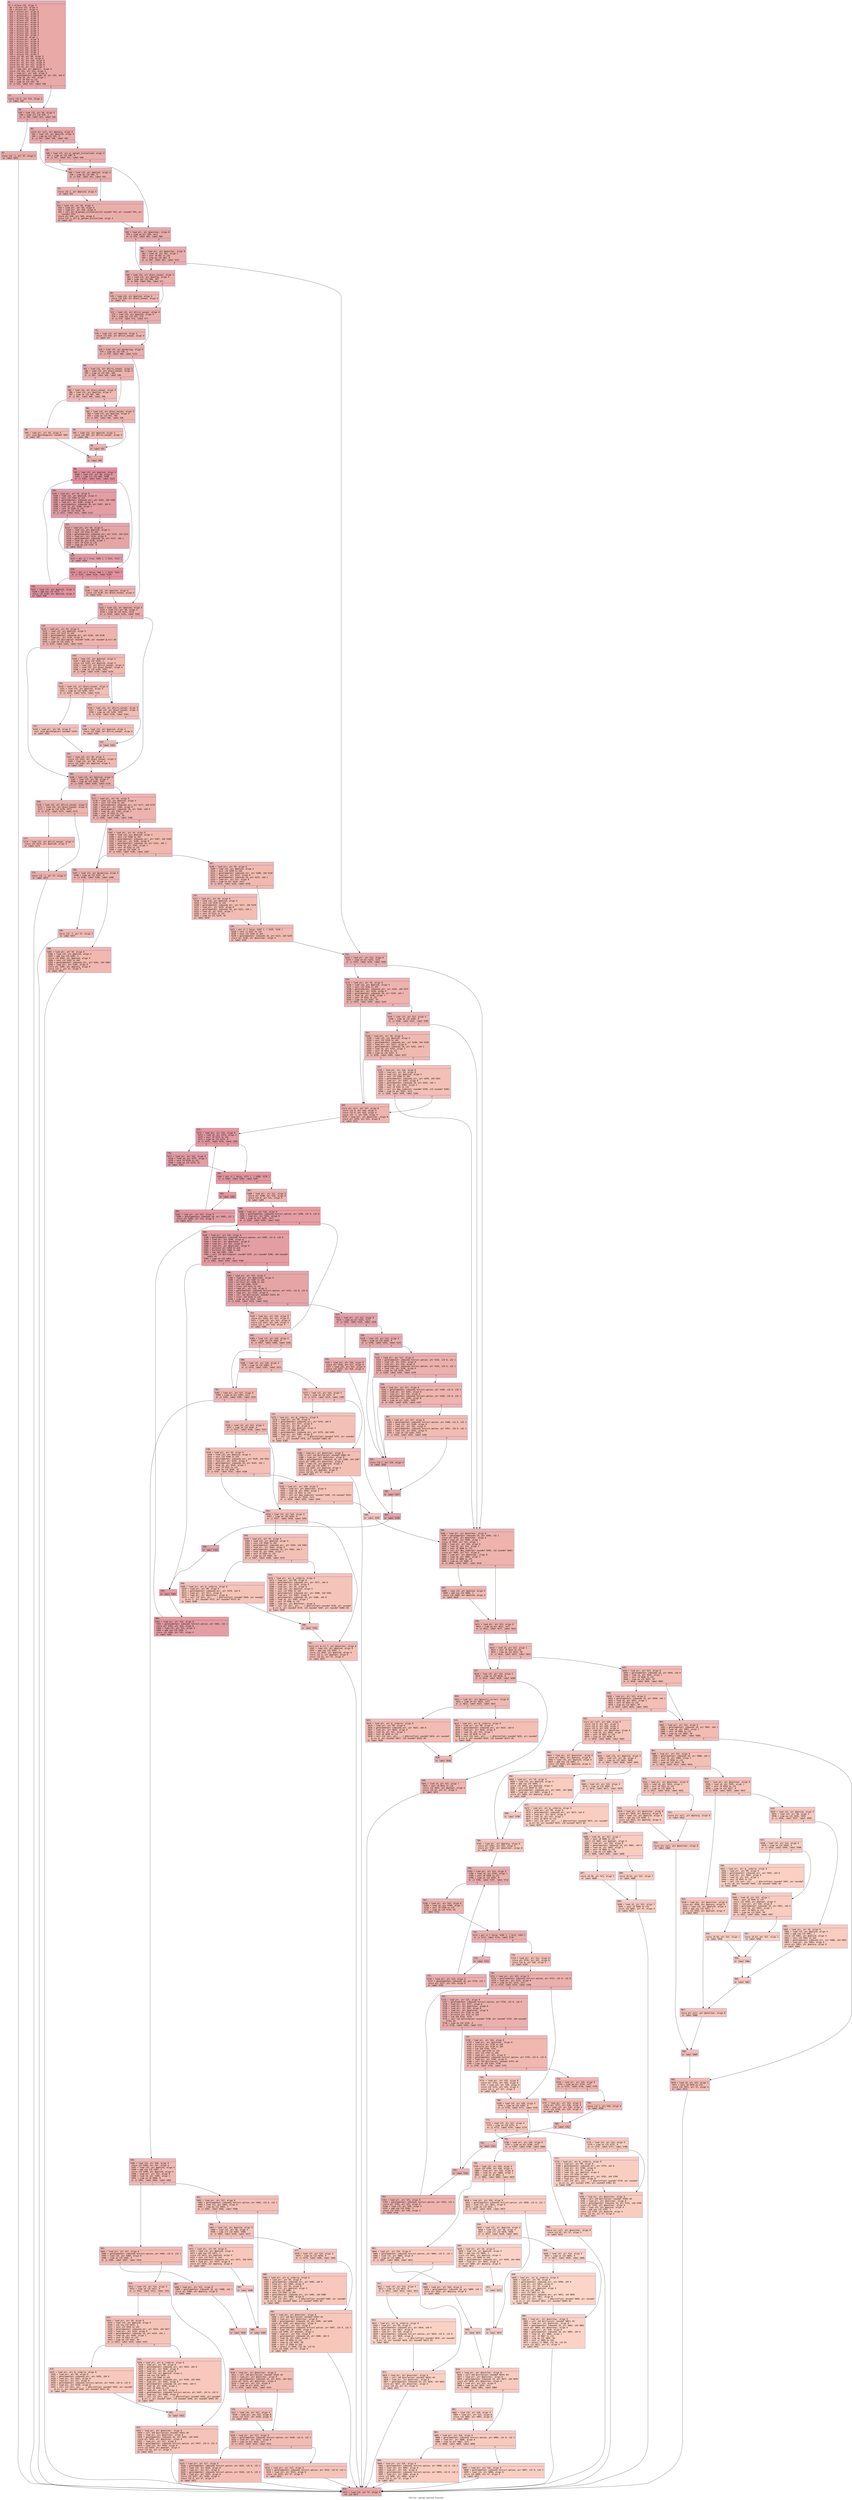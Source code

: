 digraph "CFG for '_getopt_internal' function" {
	label="CFG for '_getopt_internal' function";

	Node0x6000017d1ef0 [shape=record,color="#3d50c3ff", style=filled, fillcolor="#ca3b3770" fontname="Courier",label="{6:\l|  %7 = alloca i32, align 4\l  %8 = alloca i32, align 4\l  %9 = alloca ptr, align 8\l  %10 = alloca ptr, align 8\l  %11 = alloca ptr, align 8\l  %12 = alloca ptr, align 8\l  %13 = alloca i32, align 4\l  %14 = alloca i32, align 4\l  %15 = alloca ptr, align 8\l  %16 = alloca ptr, align 8\l  %17 = alloca ptr, align 8\l  %18 = alloca i32, align 4\l  %19 = alloca i32, align 4\l  %20 = alloca i32, align 4\l  %21 = alloca i32, align 4\l  %22 = alloca i8, align 1\l  %23 = alloca ptr, align 8\l  %24 = alloca ptr, align 8\l  %25 = alloca ptr, align 8\l  %26 = alloca ptr, align 8\l  %27 = alloca i32, align 4\l  %28 = alloca i32, align 4\l  %29 = alloca i32, align 4\l  %30 = alloca i32, align 4\l  store i32 %0, ptr %8, align 4\l  store ptr %1, ptr %9, align 8\l  store ptr %2, ptr %10, align 8\l  store ptr %3, ptr %11, align 8\l  store ptr %4, ptr %12, align 8\l  store i32 %5, ptr %13, align 4\l  %31 = load i32, ptr @opterr, align 4\l  store i32 %31, ptr %14, align 4\l  %32 = load ptr, ptr %10, align 8\l  %33 = getelementptr inbounds i8, ptr %32, i64 0\l  %34 = load i8, ptr %33, align 1\l  %35 = sext i8 %34 to i32\l  %36 = icmp eq i32 %35, 58\l  br i1 %36, label %37, label %38\l|{<s0>T|<s1>F}}"];
	Node0x6000017d1ef0:s0 -> Node0x6000017d1f40[tooltip="6 -> 37\nProbability 50.00%" ];
	Node0x6000017d1ef0:s1 -> Node0x6000017d1f90[tooltip="6 -> 38\nProbability 50.00%" ];
	Node0x6000017d1f40 [shape=record,color="#3d50c3ff", style=filled, fillcolor="#d0473d70" fontname="Courier",label="{37:\l|  store i32 0, ptr %14, align 4\l  br label %38\l}"];
	Node0x6000017d1f40 -> Node0x6000017d1f90[tooltip="37 -> 38\nProbability 100.00%" ];
	Node0x6000017d1f90 [shape=record,color="#3d50c3ff", style=filled, fillcolor="#ca3b3770" fontname="Courier",label="{38:\l|  %39 = load i32, ptr %8, align 4\l  %40 = icmp slt i32 %39, 1\l  br i1 %40, label %41, label %42\l|{<s0>T|<s1>F}}"];
	Node0x6000017d1f90:s0 -> Node0x6000017d1fe0[tooltip="38 -> 41\nProbability 37.50%" ];
	Node0x6000017d1f90:s1 -> Node0x6000017d2030[tooltip="38 -> 42\nProbability 62.50%" ];
	Node0x6000017d1fe0 [shape=record,color="#3d50c3ff", style=filled, fillcolor="#d0473d70" fontname="Courier",label="{41:\l|  store i32 -1, ptr %7, align 4\l  br label %972\l}"];
	Node0x6000017d1fe0 -> Node0x6000017cdf90[tooltip="41 -> 972\nProbability 100.00%" ];
	Node0x6000017d2030 [shape=record,color="#3d50c3ff", style=filled, fillcolor="#cc403a70" fontname="Courier",label="{42:\l|  store ptr null, ptr @optarg, align 8\l  %43 = load i32, ptr @optind, align 4\l  %44 = icmp eq i32 %43, 0\l  br i1 %44, label %48, label %45\l|{<s0>T|<s1>F}}"];
	Node0x6000017d2030:s0 -> Node0x6000017d20d0[tooltip="42 -> 48\nProbability 37.50%" ];
	Node0x6000017d2030:s1 -> Node0x6000017d2080[tooltip="42 -> 45\nProbability 62.50%" ];
	Node0x6000017d2080 [shape=record,color="#3d50c3ff", style=filled, fillcolor="#d0473d70" fontname="Courier",label="{45:\l|  %46 = load i32, ptr @__getopt_initialized, align 4\l  %47 = icmp ne i32 %46, 0\l  br i1 %47, label %57, label %48\l|{<s0>T|<s1>F}}"];
	Node0x6000017d2080:s0 -> Node0x6000017d21c0[tooltip="45 -> 57\nProbability 62.50%" ];
	Node0x6000017d2080:s1 -> Node0x6000017d20d0[tooltip="45 -> 48\nProbability 37.50%" ];
	Node0x6000017d20d0 [shape=record,color="#3d50c3ff", style=filled, fillcolor="#d0473d70" fontname="Courier",label="{48:\l|  %49 = load i32, ptr @optind, align 4\l  %50 = icmp eq i32 %49, 0\l  br i1 %50, label %51, label %52\l|{<s0>T|<s1>F}}"];
	Node0x6000017d20d0:s0 -> Node0x6000017d2120[tooltip="48 -> 51\nProbability 37.50%" ];
	Node0x6000017d20d0:s1 -> Node0x6000017d2170[tooltip="48 -> 52\nProbability 62.50%" ];
	Node0x6000017d2120 [shape=record,color="#3d50c3ff", style=filled, fillcolor="#d8564670" fontname="Courier",label="{51:\l|  store i32 1, ptr @optind, align 4\l  br label %52\l}"];
	Node0x6000017d2120 -> Node0x6000017d2170[tooltip="51 -> 52\nProbability 100.00%" ];
	Node0x6000017d2170 [shape=record,color="#3d50c3ff", style=filled, fillcolor="#d0473d70" fontname="Courier",label="{52:\l|  %53 = load i32, ptr %8, align 4\l  %54 = load ptr, ptr %9, align 8\l  %55 = load ptr, ptr %10, align 8\l  %56 = call ptr @_getopt_initialize(i32 noundef %53, ptr noundef %54, ptr\l... noundef %55)\l  store ptr %56, ptr %10, align 8\l  store i32 1, ptr @__getopt_initialized, align 4\l  br label %57\l}"];
	Node0x6000017d2170 -> Node0x6000017d21c0[tooltip="52 -> 57\nProbability 100.00%" ];
	Node0x6000017d21c0 [shape=record,color="#3d50c3ff", style=filled, fillcolor="#cc403a70" fontname="Courier",label="{57:\l|  %58 = load ptr, ptr @nextchar, align 8\l  %59 = icmp eq ptr %58, null\l  br i1 %59, label %65, label %60\l|{<s0>T|<s1>F}}"];
	Node0x6000017d21c0:s0 -> Node0x6000017d2260[tooltip="57 -> 65\nProbability 37.50%" ];
	Node0x6000017d21c0:s1 -> Node0x6000017d2210[tooltip="57 -> 60\nProbability 62.50%" ];
	Node0x6000017d2210 [shape=record,color="#3d50c3ff", style=filled, fillcolor="#d0473d70" fontname="Courier",label="{60:\l|  %61 = load ptr, ptr @nextchar, align 8\l  %62 = load i8, ptr %61, align 1\l  %63 = sext i8 %62 to i32\l  %64 = icmp eq i32 %63, 0\l  br i1 %64, label %65, label %231\l|{<s0>T|<s1>F}}"];
	Node0x6000017d2210:s0 -> Node0x6000017d2260[tooltip="60 -> 65\nProbability 37.50%" ];
	Node0x6000017d2210:s1 -> Node0x6000017d2ee0[tooltip="60 -> 231\nProbability 62.50%" ];
	Node0x6000017d2260 [shape=record,color="#3d50c3ff", style=filled, fillcolor="#d0473d70" fontname="Courier",label="{65:\l|  %66 = load i32, ptr @last_nonopt, align 4\l  %67 = load i32, ptr @optind, align 4\l  %68 = icmp sgt i32 %66, %67\l  br i1 %68, label %69, label %71\l|{<s0>T|<s1>F}}"];
	Node0x6000017d2260:s0 -> Node0x6000017d22b0[tooltip="65 -> 69\nProbability 50.00%" ];
	Node0x6000017d2260:s1 -> Node0x6000017d2300[tooltip="65 -> 71\nProbability 50.00%" ];
	Node0x6000017d22b0 [shape=record,color="#3d50c3ff", style=filled, fillcolor="#d6524470" fontname="Courier",label="{69:\l|  %70 = load i32, ptr @optind, align 4\l  store i32 %70, ptr @last_nonopt, align 4\l  br label %71\l}"];
	Node0x6000017d22b0 -> Node0x6000017d2300[tooltip="69 -> 71\nProbability 100.00%" ];
	Node0x6000017d2300 [shape=record,color="#3d50c3ff", style=filled, fillcolor="#d0473d70" fontname="Courier",label="{71:\l|  %72 = load i32, ptr @first_nonopt, align 4\l  %73 = load i32, ptr @optind, align 4\l  %74 = icmp sgt i32 %72, %73\l  br i1 %74, label %75, label %77\l|{<s0>T|<s1>F}}"];
	Node0x6000017d2300:s0 -> Node0x6000017d2350[tooltip="71 -> 75\nProbability 50.00%" ];
	Node0x6000017d2300:s1 -> Node0x6000017d23a0[tooltip="71 -> 77\nProbability 50.00%" ];
	Node0x6000017d2350 [shape=record,color="#3d50c3ff", style=filled, fillcolor="#d6524470" fontname="Courier",label="{75:\l|  %76 = load i32, ptr @optind, align 4\l  store i32 %76, ptr @first_nonopt, align 4\l  br label %77\l}"];
	Node0x6000017d2350 -> Node0x6000017d23a0[tooltip="75 -> 77\nProbability 100.00%" ];
	Node0x6000017d23a0 [shape=record,color="#3d50c3ff", style=filled, fillcolor="#d0473d70" fontname="Courier",label="{77:\l|  %78 = load i32, ptr @ordering, align 4\l  %79 = icmp eq i32 %78, 1\l  br i1 %79, label %80, label %131\l|{<s0>T|<s1>F}}"];
	Node0x6000017d23a0:s0 -> Node0x6000017d23f0[tooltip="77 -> 80\nProbability 50.00%" ];
	Node0x6000017d23a0:s1 -> Node0x6000017d2850[tooltip="77 -> 131\nProbability 50.00%" ];
	Node0x6000017d23f0 [shape=record,color="#3d50c3ff", style=filled, fillcolor="#d6524470" fontname="Courier",label="{80:\l|  %81 = load i32, ptr @first_nonopt, align 4\l  %82 = load i32, ptr @last_nonopt, align 4\l  %83 = icmp ne i32 %81, %82\l  br i1 %83, label %84, label %90\l|{<s0>T|<s1>F}}"];
	Node0x6000017d23f0:s0 -> Node0x6000017d2440[tooltip="80 -> 84\nProbability 50.00%" ];
	Node0x6000017d23f0:s1 -> Node0x6000017d24e0[tooltip="80 -> 90\nProbability 50.00%" ];
	Node0x6000017d2440 [shape=record,color="#3d50c3ff", style=filled, fillcolor="#dc5d4a70" fontname="Courier",label="{84:\l|  %85 = load i32, ptr @last_nonopt, align 4\l  %86 = load i32, ptr @optind, align 4\l  %87 = icmp ne i32 %85, %86\l  br i1 %87, label %88, label %90\l|{<s0>T|<s1>F}}"];
	Node0x6000017d2440:s0 -> Node0x6000017d2490[tooltip="84 -> 88\nProbability 50.00%" ];
	Node0x6000017d2440:s1 -> Node0x6000017d24e0[tooltip="84 -> 90\nProbability 50.00%" ];
	Node0x6000017d2490 [shape=record,color="#3d50c3ff", style=filled, fillcolor="#e1675170" fontname="Courier",label="{88:\l|  %89 = load ptr, ptr %9, align 8\l  call void @exchange(ptr noundef %89)\l  br label %97\l}"];
	Node0x6000017d2490 -> Node0x6000017d25d0[tooltip="88 -> 97\nProbability 100.00%" ];
	Node0x6000017d24e0 [shape=record,color="#3d50c3ff", style=filled, fillcolor="#d8564670" fontname="Courier",label="{90:\l|  %91 = load i32, ptr @last_nonopt, align 4\l  %92 = load i32, ptr @optind, align 4\l  %93 = icmp ne i32 %91, %92\l  br i1 %93, label %94, label %96\l|{<s0>T|<s1>F}}"];
	Node0x6000017d24e0:s0 -> Node0x6000017d2530[tooltip="90 -> 94\nProbability 50.00%" ];
	Node0x6000017d24e0:s1 -> Node0x6000017d2580[tooltip="90 -> 96\nProbability 50.00%" ];
	Node0x6000017d2530 [shape=record,color="#3d50c3ff", style=filled, fillcolor="#de614d70" fontname="Courier",label="{94:\l|  %95 = load i32, ptr @optind, align 4\l  store i32 %95, ptr @first_nonopt, align 4\l  br label %96\l}"];
	Node0x6000017d2530 -> Node0x6000017d2580[tooltip="94 -> 96\nProbability 100.00%" ];
	Node0x6000017d2580 [shape=record,color="#3d50c3ff", style=filled, fillcolor="#d8564670" fontname="Courier",label="{96:\l|  br label %97\l}"];
	Node0x6000017d2580 -> Node0x6000017d25d0[tooltip="96 -> 97\nProbability 100.00%" ];
	Node0x6000017d25d0 [shape=record,color="#3d50c3ff", style=filled, fillcolor="#d6524470" fontname="Courier",label="{97:\l|  br label %98\l}"];
	Node0x6000017d25d0 -> Node0x6000017d2620[tooltip="97 -> 98\nProbability 100.00%" ];
	Node0x6000017d2620 [shape=record,color="#b70d28ff", style=filled, fillcolor="#b70d2870" fontname="Courier",label="{98:\l|  %99 = load i32, ptr @optind, align 4\l  %100 = load i32, ptr %8, align 4\l  %101 = icmp slt i32 %99, %100\l  br i1 %101, label %102, label %124\l|{<s0>T|<s1>F}}"];
	Node0x6000017d2620:s0 -> Node0x6000017d2670[tooltip="98 -> 102\nProbability 50.00%" ];
	Node0x6000017d2620:s1 -> Node0x6000017d2760[tooltip="98 -> 124\nProbability 50.00%" ];
	Node0x6000017d2670 [shape=record,color="#3d50c3ff", style=filled, fillcolor="#be242e70" fontname="Courier",label="{102:\l|  %103 = load ptr, ptr %9, align 8\l  %104 = load i32, ptr @optind, align 4\l  %105 = sext i32 %104 to i64\l  %106 = getelementptr inbounds ptr, ptr %103, i64 %105\l  %107 = load ptr, ptr %106, align 8\l  %108 = getelementptr inbounds i8, ptr %107, i64 0\l  %109 = load i8, ptr %108, align 1\l  %110 = sext i8 %109 to i32\l  %111 = icmp ne i32 %110, 45\l  br i1 %111, label %122, label %112\l|{<s0>T|<s1>F}}"];
	Node0x6000017d2670:s0 -> Node0x6000017d2710[tooltip="102 -> 122\nProbability 50.00%" ];
	Node0x6000017d2670:s1 -> Node0x6000017d26c0[tooltip="102 -> 112\nProbability 50.00%" ];
	Node0x6000017d26c0 [shape=record,color="#3d50c3ff", style=filled, fillcolor="#c5333470" fontname="Courier",label="{112:\l|  %113 = load ptr, ptr %9, align 8\l  %114 = load i32, ptr @optind, align 4\l  %115 = sext i32 %114 to i64\l  %116 = getelementptr inbounds ptr, ptr %113, i64 %115\l  %117 = load ptr, ptr %116, align 8\l  %118 = getelementptr inbounds i8, ptr %117, i64 1\l  %119 = load i8, ptr %118, align 1\l  %120 = sext i8 %119 to i32\l  %121 = icmp eq i32 %120, 0\l  br label %122\l}"];
	Node0x6000017d26c0 -> Node0x6000017d2710[tooltip="112 -> 122\nProbability 100.00%" ];
	Node0x6000017d2710 [shape=record,color="#3d50c3ff", style=filled, fillcolor="#be242e70" fontname="Courier",label="{122:\l|  %123 = phi i1 [ true, %102 ], [ %121, %112 ]\l  br label %124\l}"];
	Node0x6000017d2710 -> Node0x6000017d2760[tooltip="122 -> 124\nProbability 100.00%" ];
	Node0x6000017d2760 [shape=record,color="#b70d28ff", style=filled, fillcolor="#b70d2870" fontname="Courier",label="{124:\l|  %125 = phi i1 [ false, %98 ], [ %123, %122 ]\l  br i1 %125, label %126, label %129\l|{<s0>T|<s1>F}}"];
	Node0x6000017d2760:s0 -> Node0x6000017d27b0[tooltip="124 -> 126\nProbability 96.88%" ];
	Node0x6000017d2760:s1 -> Node0x6000017d2800[tooltip="124 -> 129\nProbability 3.12%" ];
	Node0x6000017d27b0 [shape=record,color="#b70d28ff", style=filled, fillcolor="#b70d2870" fontname="Courier",label="{126:\l|  %127 = load i32, ptr @optind, align 4\l  %128 = add nsw i32 %127, 1\l  store i32 %128, ptr @optind, align 4\l  br label %98\l}"];
	Node0x6000017d27b0 -> Node0x6000017d2620[tooltip="126 -> 98\nProbability 100.00%" ];
	Node0x6000017d2800 [shape=record,color="#3d50c3ff", style=filled, fillcolor="#d6524470" fontname="Courier",label="{129:\l|  %130 = load i32, ptr @optind, align 4\l  store i32 %130, ptr @last_nonopt, align 4\l  br label %131\l}"];
	Node0x6000017d2800 -> Node0x6000017d2850[tooltip="129 -> 131\nProbability 100.00%" ];
	Node0x6000017d2850 [shape=record,color="#3d50c3ff", style=filled, fillcolor="#d0473d70" fontname="Courier",label="{131:\l|  %132 = load i32, ptr @optind, align 4\l  %133 = load i32, ptr %8, align 4\l  %134 = icmp ne i32 %132, %133\l  br i1 %134, label %135, label %165\l|{<s0>T|<s1>F}}"];
	Node0x6000017d2850:s0 -> Node0x6000017d28a0[tooltip="131 -> 135\nProbability 50.00%" ];
	Node0x6000017d2850:s1 -> Node0x6000017d2b20[tooltip="131 -> 165\nProbability 50.00%" ];
	Node0x6000017d28a0 [shape=record,color="#3d50c3ff", style=filled, fillcolor="#d6524470" fontname="Courier",label="{135:\l|  %136 = load ptr, ptr %9, align 8\l  %137 = load i32, ptr @optind, align 4\l  %138 = sext i32 %137 to i64\l  %139 = getelementptr inbounds ptr, ptr %136, i64 %138\l  %140 = load ptr, ptr %139, align 8\l  %141 = call i32 @strcmp(ptr noundef %140, ptr noundef @.str) #3\l  %142 = icmp ne i32 %141, 0\l  br i1 %142, label %165, label %143\l|{<s0>T|<s1>F}}"];
	Node0x6000017d28a0:s0 -> Node0x6000017d2b20[tooltip="135 -> 165\nProbability 62.50%" ];
	Node0x6000017d28a0:s1 -> Node0x6000017d28f0[tooltip="135 -> 143\nProbability 37.50%" ];
	Node0x6000017d28f0 [shape=record,color="#3d50c3ff", style=filled, fillcolor="#de614d70" fontname="Courier",label="{143:\l|  %144 = load i32, ptr @optind, align 4\l  %145 = add nsw i32 %144, 1\l  store i32 %145, ptr @optind, align 4\l  %146 = load i32, ptr @first_nonopt, align 4\l  %147 = load i32, ptr @last_nonopt, align 4\l  %148 = icmp ne i32 %146, %147\l  br i1 %148, label %149, label %155\l|{<s0>T|<s1>F}}"];
	Node0x6000017d28f0:s0 -> Node0x6000017d2940[tooltip="143 -> 149\nProbability 50.00%" ];
	Node0x6000017d28f0:s1 -> Node0x6000017d29e0[tooltip="143 -> 155\nProbability 50.00%" ];
	Node0x6000017d2940 [shape=record,color="#3d50c3ff", style=filled, fillcolor="#e36c5570" fontname="Courier",label="{149:\l|  %150 = load i32, ptr @last_nonopt, align 4\l  %151 = load i32, ptr @optind, align 4\l  %152 = icmp ne i32 %150, %151\l  br i1 %152, label %153, label %155\l|{<s0>T|<s1>F}}"];
	Node0x6000017d2940:s0 -> Node0x6000017d2990[tooltip="149 -> 153\nProbability 50.00%" ];
	Node0x6000017d2940:s1 -> Node0x6000017d29e0[tooltip="149 -> 155\nProbability 50.00%" ];
	Node0x6000017d2990 [shape=record,color="#3d50c3ff", style=filled, fillcolor="#e5705870" fontname="Courier",label="{153:\l|  %154 = load ptr, ptr %9, align 8\l  call void @exchange(ptr noundef %154)\l  br label %162\l}"];
	Node0x6000017d2990 -> Node0x6000017d2ad0[tooltip="153 -> 162\nProbability 100.00%" ];
	Node0x6000017d29e0 [shape=record,color="#3d50c3ff", style=filled, fillcolor="#e1675170" fontname="Courier",label="{155:\l|  %156 = load i32, ptr @first_nonopt, align 4\l  %157 = load i32, ptr @last_nonopt, align 4\l  %158 = icmp eq i32 %156, %157\l  br i1 %158, label %159, label %161\l|{<s0>T|<s1>F}}"];
	Node0x6000017d29e0:s0 -> Node0x6000017d2a30[tooltip="155 -> 159\nProbability 50.00%" ];
	Node0x6000017d29e0:s1 -> Node0x6000017d2a80[tooltip="155 -> 161\nProbability 50.00%" ];
	Node0x6000017d2a30 [shape=record,color="#3d50c3ff", style=filled, fillcolor="#e36c5570" fontname="Courier",label="{159:\l|  %160 = load i32, ptr @optind, align 4\l  store i32 %160, ptr @first_nonopt, align 4\l  br label %161\l}"];
	Node0x6000017d2a30 -> Node0x6000017d2a80[tooltip="159 -> 161\nProbability 100.00%" ];
	Node0x6000017d2a80 [shape=record,color="#3d50c3ff", style=filled, fillcolor="#e1675170" fontname="Courier",label="{161:\l|  br label %162\l}"];
	Node0x6000017d2a80 -> Node0x6000017d2ad0[tooltip="161 -> 162\nProbability 100.00%" ];
	Node0x6000017d2ad0 [shape=record,color="#3d50c3ff", style=filled, fillcolor="#de614d70" fontname="Courier",label="{162:\l|  %163 = load i32, ptr %8, align 4\l  store i32 %163, ptr @last_nonopt, align 4\l  %164 = load i32, ptr %8, align 4\l  store i32 %164, ptr @optind, align 4\l  br label %165\l}"];
	Node0x6000017d2ad0 -> Node0x6000017d2b20[tooltip="162 -> 165\nProbability 100.00%" ];
	Node0x6000017d2b20 [shape=record,color="#3d50c3ff", style=filled, fillcolor="#d0473d70" fontname="Courier",label="{165:\l|  %166 = load i32, ptr @optind, align 4\l  %167 = load i32, ptr %8, align 4\l  %168 = icmp eq i32 %166, %167\l  br i1 %168, label %169, label %176\l|{<s0>T|<s1>F}}"];
	Node0x6000017d2b20:s0 -> Node0x6000017d2b70[tooltip="165 -> 169\nProbability 50.00%" ];
	Node0x6000017d2b20:s1 -> Node0x6000017d2c60[tooltip="165 -> 176\nProbability 50.00%" ];
	Node0x6000017d2b70 [shape=record,color="#3d50c3ff", style=filled, fillcolor="#d6524470" fontname="Courier",label="{169:\l|  %170 = load i32, ptr @first_nonopt, align 4\l  %171 = load i32, ptr @last_nonopt, align 4\l  %172 = icmp ne i32 %170, %171\l  br i1 %172, label %173, label %175\l|{<s0>T|<s1>F}}"];
	Node0x6000017d2b70:s0 -> Node0x6000017d2bc0[tooltip="169 -> 173\nProbability 50.00%" ];
	Node0x6000017d2b70:s1 -> Node0x6000017d2c10[tooltip="169 -> 175\nProbability 50.00%" ];
	Node0x6000017d2bc0 [shape=record,color="#3d50c3ff", style=filled, fillcolor="#dc5d4a70" fontname="Courier",label="{173:\l|  %174 = load i32, ptr @first_nonopt, align 4\l  store i32 %174, ptr @optind, align 4\l  br label %175\l}"];
	Node0x6000017d2bc0 -> Node0x6000017d2c10[tooltip="173 -> 175\nProbability 100.00%" ];
	Node0x6000017d2c10 [shape=record,color="#3d50c3ff", style=filled, fillcolor="#d6524470" fontname="Courier",label="{175:\l|  store i32 -1, ptr %7, align 4\l  br label %972\l}"];
	Node0x6000017d2c10 -> Node0x6000017cdf90[tooltip="175 -> 972\nProbability 100.00%" ];
	Node0x6000017d2c60 [shape=record,color="#3d50c3ff", style=filled, fillcolor="#d6524470" fontname="Courier",label="{176:\l|  %177 = load ptr, ptr %9, align 8\l  %178 = load i32, ptr @optind, align 4\l  %179 = sext i32 %178 to i64\l  %180 = getelementptr inbounds ptr, ptr %177, i64 %179\l  %181 = load ptr, ptr %180, align 8\l  %182 = getelementptr inbounds i8, ptr %181, i64 0\l  %183 = load i8, ptr %182, align 1\l  %184 = sext i8 %183 to i32\l  %185 = icmp ne i32 %184, 45\l  br i1 %185, label %196, label %186\l|{<s0>T|<s1>F}}"];
	Node0x6000017d2c60:s0 -> Node0x6000017d2d00[tooltip="176 -> 196\nProbability 50.00%" ];
	Node0x6000017d2c60:s1 -> Node0x6000017d2cb0[tooltip="176 -> 186\nProbability 50.00%" ];
	Node0x6000017d2cb0 [shape=record,color="#3d50c3ff", style=filled, fillcolor="#dc5d4a70" fontname="Courier",label="{186:\l|  %187 = load ptr, ptr %9, align 8\l  %188 = load i32, ptr @optind, align 4\l  %189 = sext i32 %188 to i64\l  %190 = getelementptr inbounds ptr, ptr %187, i64 %189\l  %191 = load ptr, ptr %190, align 8\l  %192 = getelementptr inbounds i8, ptr %191, i64 1\l  %193 = load i8, ptr %192, align 1\l  %194 = sext i8 %193 to i32\l  %195 = icmp eq i32 %194, 0\l  br i1 %195, label %196, label %207\l|{<s0>T|<s1>F}}"];
	Node0x6000017d2cb0:s0 -> Node0x6000017d2d00[tooltip="186 -> 196\nProbability 37.50%" ];
	Node0x6000017d2cb0:s1 -> Node0x6000017d2df0[tooltip="186 -> 207\nProbability 62.50%" ];
	Node0x6000017d2d00 [shape=record,color="#3d50c3ff", style=filled, fillcolor="#d8564670" fontname="Courier",label="{196:\l|  %197 = load i32, ptr @ordering, align 4\l  %198 = icmp eq i32 %197, 0\l  br i1 %198, label %199, label %200\l|{<s0>T|<s1>F}}"];
	Node0x6000017d2d00:s0 -> Node0x6000017d2d50[tooltip="196 -> 199\nProbability 37.50%" ];
	Node0x6000017d2d00:s1 -> Node0x6000017d2da0[tooltip="196 -> 200\nProbability 62.50%" ];
	Node0x6000017d2d50 [shape=record,color="#3d50c3ff", style=filled, fillcolor="#e1675170" fontname="Courier",label="{199:\l|  store i32 -1, ptr %7, align 4\l  br label %972\l}"];
	Node0x6000017d2d50 -> Node0x6000017cdf90[tooltip="199 -> 972\nProbability 100.00%" ];
	Node0x6000017d2da0 [shape=record,color="#3d50c3ff", style=filled, fillcolor="#dc5d4a70" fontname="Courier",label="{200:\l|  %201 = load ptr, ptr %9, align 8\l  %202 = load i32, ptr @optind, align 4\l  %203 = add nsw i32 %202, 1\l  store i32 %203, ptr @optind, align 4\l  %204 = sext i32 %202 to i64\l  %205 = getelementptr inbounds ptr, ptr %201, i64 %204\l  %206 = load ptr, ptr %205, align 8\l  store ptr %206, ptr @optarg, align 8\l  store i32 1, ptr %7, align 4\l  br label %972\l}"];
	Node0x6000017d2da0 -> Node0x6000017cdf90[tooltip="200 -> 972\nProbability 100.00%" ];
	Node0x6000017d2df0 [shape=record,color="#3d50c3ff", style=filled, fillcolor="#de614d70" fontname="Courier",label="{207:\l|  %208 = load ptr, ptr %9, align 8\l  %209 = load i32, ptr @optind, align 4\l  %210 = sext i32 %209 to i64\l  %211 = getelementptr inbounds ptr, ptr %208, i64 %210\l  %212 = load ptr, ptr %211, align 8\l  %213 = getelementptr inbounds i8, ptr %212, i64 1\l  %214 = load ptr, ptr %11, align 8\l  %215 = icmp ne ptr %214, null\l  br i1 %215, label %216, label %226\l|{<s0>T|<s1>F}}"];
	Node0x6000017d2df0:s0 -> Node0x6000017d2e40[tooltip="207 -> 216\nProbability 62.50%" ];
	Node0x6000017d2df0:s1 -> Node0x6000017d2e90[tooltip="207 -> 226\nProbability 37.50%" ];
	Node0x6000017d2e40 [shape=record,color="#3d50c3ff", style=filled, fillcolor="#e1675170" fontname="Courier",label="{216:\l|  %217 = load ptr, ptr %9, align 8\l  %218 = load i32, ptr @optind, align 4\l  %219 = sext i32 %218 to i64\l  %220 = getelementptr inbounds ptr, ptr %217, i64 %219\l  %221 = load ptr, ptr %220, align 8\l  %222 = getelementptr inbounds i8, ptr %221, i64 1\l  %223 = load i8, ptr %222, align 1\l  %224 = sext i8 %223 to i32\l  %225 = icmp eq i32 %224, 45\l  br label %226\l}"];
	Node0x6000017d2e40 -> Node0x6000017d2e90[tooltip="216 -> 226\nProbability 100.00%" ];
	Node0x6000017d2e90 [shape=record,color="#3d50c3ff", style=filled, fillcolor="#de614d70" fontname="Courier",label="{226:\l|  %227 = phi i1 [ false, %207 ], [ %225, %216 ]\l  %228 = zext i1 %227 to i32\l  %229 = sext i32 %228 to i64\l  %230 = getelementptr inbounds i8, ptr %213, i64 %229\l  store ptr %230, ptr @nextchar, align 8\l  br label %231\l}"];
	Node0x6000017d2e90 -> Node0x6000017d2ee0[tooltip="226 -> 231\nProbability 100.00%" ];
	Node0x6000017d2ee0 [shape=record,color="#3d50c3ff", style=filled, fillcolor="#d24b4070" fontname="Courier",label="{231:\l|  %232 = load ptr, ptr %11, align 8\l  %233 = icmp ne ptr %232, null\l  br i1 %233, label %234, label %595\l|{<s0>T|<s1>F}}"];
	Node0x6000017d2ee0:s0 -> Node0x6000017d2f30[tooltip="231 -> 234\nProbability 62.50%" ];
	Node0x6000017d2ee0:s1 -> Node0x6000017cc410[tooltip="231 -> 595\nProbability 37.50%" ];
	Node0x6000017d2f30 [shape=record,color="#3d50c3ff", style=filled, fillcolor="#d6524470" fontname="Courier",label="{234:\l|  %235 = load ptr, ptr %9, align 8\l  %236 = load i32, ptr @optind, align 4\l  %237 = sext i32 %236 to i64\l  %238 = getelementptr inbounds ptr, ptr %235, i64 %237\l  %239 = load ptr, ptr %238, align 8\l  %240 = getelementptr inbounds i8, ptr %239, i64 1\l  %241 = load i8, ptr %240, align 1\l  %242 = sext i8 %241 to i32\l  %243 = icmp eq i32 %242, 45\l  br i1 %243, label %269, label %244\l|{<s0>T|<s1>F}}"];
	Node0x6000017d2f30:s0 -> Node0x6000017d3070[tooltip="234 -> 269\nProbability 50.00%" ];
	Node0x6000017d2f30:s1 -> Node0x6000017d2f80[tooltip="234 -> 244\nProbability 50.00%" ];
	Node0x6000017d2f80 [shape=record,color="#3d50c3ff", style=filled, fillcolor="#dc5d4a70" fontname="Courier",label="{244:\l|  %245 = load i32, ptr %13, align 4\l  %246 = icmp ne i32 %245, 0\l  br i1 %246, label %247, label %595\l|{<s0>T|<s1>F}}"];
	Node0x6000017d2f80:s0 -> Node0x6000017d2fd0[tooltip="244 -> 247\nProbability 62.50%" ];
	Node0x6000017d2f80:s1 -> Node0x6000017cc410[tooltip="244 -> 595\nProbability 37.50%" ];
	Node0x6000017d2fd0 [shape=record,color="#3d50c3ff", style=filled, fillcolor="#de614d70" fontname="Courier",label="{247:\l|  %248 = load ptr, ptr %9, align 8\l  %249 = load i32, ptr @optind, align 4\l  %250 = sext i32 %249 to i64\l  %251 = getelementptr inbounds ptr, ptr %248, i64 %250\l  %252 = load ptr, ptr %251, align 8\l  %253 = getelementptr inbounds i8, ptr %252, i64 2\l  %254 = load i8, ptr %253, align 1\l  %255 = sext i8 %254 to i32\l  %256 = icmp ne i32 %255, 0\l  br i1 %256, label %269, label %257\l|{<s0>T|<s1>F}}"];
	Node0x6000017d2fd0:s0 -> Node0x6000017d3070[tooltip="247 -> 269\nProbability 62.50%" ];
	Node0x6000017d2fd0:s1 -> Node0x6000017d3020[tooltip="247 -> 257\nProbability 37.50%" ];
	Node0x6000017d3020 [shape=record,color="#3d50c3ff", style=filled, fillcolor="#e5705870" fontname="Courier",label="{257:\l|  %258 = load ptr, ptr %10, align 8\l  %259 = load ptr, ptr %9, align 8\l  %260 = load i32, ptr @optind, align 4\l  %261 = sext i32 %260 to i64\l  %262 = getelementptr inbounds ptr, ptr %259, i64 %261\l  %263 = load ptr, ptr %262, align 8\l  %264 = getelementptr inbounds i8, ptr %263, i64 1\l  %265 = load i8, ptr %264, align 1\l  %266 = sext i8 %265 to i32\l  %267 = call ptr @my_index(ptr noundef %258, i32 noundef %266)\l  %268 = icmp ne ptr %267, null\l  br i1 %268, label %595, label %269\l|{<s0>T|<s1>F}}"];
	Node0x6000017d3020:s0 -> Node0x6000017cc410[tooltip="257 -> 595\nProbability 62.50%" ];
	Node0x6000017d3020:s1 -> Node0x6000017d3070[tooltip="257 -> 269\nProbability 37.50%" ];
	Node0x6000017d3070 [shape=record,color="#3d50c3ff", style=filled, fillcolor="#d8564670" fontname="Courier",label="{269:\l|  store ptr null, ptr %17, align 8\l  store i32 0, ptr %18, align 4\l  store i32 0, ptr %19, align 4\l  store i32 -1, ptr %20, align 4\l  %270 = load ptr, ptr @nextchar, align 8\l  store ptr %270, ptr %15, align 8\l  br label %271\l}"];
	Node0x6000017d3070 -> Node0x6000017d30c0[tooltip="269 -> 271\nProbability 100.00%" ];
	Node0x6000017d30c0 [shape=record,color="#b70d28ff", style=filled, fillcolor="#bb1b2c70" fontname="Courier",label="{271:\l|  %272 = load ptr, ptr %15, align 8\l  %273 = load i8, ptr %272, align 1\l  %274 = sext i8 %273 to i32\l  %275 = icmp ne i32 %274, 0\l  br i1 %275, label %276, label %281\l|{<s0>T|<s1>F}}"];
	Node0x6000017d30c0:s0 -> Node0x6000017d3110[tooltip="271 -> 276\nProbability 62.50%" ];
	Node0x6000017d30c0:s1 -> Node0x6000017d3160[tooltip="271 -> 281\nProbability 37.50%" ];
	Node0x6000017d3110 [shape=record,color="#3d50c3ff", style=filled, fillcolor="#be242e70" fontname="Courier",label="{276:\l|  %277 = load ptr, ptr %15, align 8\l  %278 = load i8, ptr %277, align 1\l  %279 = sext i8 %278 to i32\l  %280 = icmp ne i32 %279, 61\l  br label %281\l}"];
	Node0x6000017d3110 -> Node0x6000017d3160[tooltip="276 -> 281\nProbability 100.00%" ];
	Node0x6000017d3160 [shape=record,color="#b70d28ff", style=filled, fillcolor="#bb1b2c70" fontname="Courier",label="{281:\l|  %282 = phi i1 [ false, %271 ], [ %280, %276 ]\l  br i1 %282, label %283, label %287\l|{<s0>T|<s1>F}}"];
	Node0x6000017d3160:s0 -> Node0x6000017d31b0[tooltip="281 -> 283\nProbability 96.88%" ];
	Node0x6000017d3160:s1 -> Node0x6000017d3250[tooltip="281 -> 287\nProbability 3.12%" ];
	Node0x6000017d31b0 [shape=record,color="#b70d28ff", style=filled, fillcolor="#bb1b2c70" fontname="Courier",label="{283:\l|  br label %284\l}"];
	Node0x6000017d31b0 -> Node0x6000017d3200[tooltip="283 -> 284\nProbability 100.00%" ];
	Node0x6000017d3200 [shape=record,color="#b70d28ff", style=filled, fillcolor="#bb1b2c70" fontname="Courier",label="{284:\l|  %285 = load ptr, ptr %15, align 8\l  %286 = getelementptr inbounds i8, ptr %285, i32 1\l  store ptr %286, ptr %15, align 8\l  br label %271\l}"];
	Node0x6000017d3200 -> Node0x6000017d30c0[tooltip="284 -> 271\nProbability 100.00%" ];
	Node0x6000017d3250 [shape=record,color="#3d50c3ff", style=filled, fillcolor="#d8564670" fontname="Courier",label="{287:\l|  %288 = load ptr, ptr %11, align 8\l  store ptr %288, ptr %16, align 8\l  store i32 0, ptr %21, align 4\l  br label %289\l}"];
	Node0x6000017d3250 -> Node0x6000017d32a0[tooltip="287 -> 289\nProbability 100.00%" ];
	Node0x6000017d32a0 [shape=record,color="#b70d28ff", style=filled, fillcolor="#be242e70" fontname="Courier",label="{289:\l|  %290 = load ptr, ptr %16, align 8\l  %291 = getelementptr inbounds %struct.option, ptr %290, i32 0, i32 0\l  %292 = load ptr, ptr %291, align 8\l  %293 = icmp ne ptr %292, null\l  br i1 %293, label %294, label %365\l|{<s0>T|<s1>F}}"];
	Node0x6000017d32a0:s0 -> Node0x6000017d32f0[tooltip="289 -> 294\nProbability 96.88%" ];
	Node0x6000017d32a0:s1 -> Node0x6000017d37a0[tooltip="289 -> 365\nProbability 3.12%" ];
	Node0x6000017d32f0 [shape=record,color="#b70d28ff", style=filled, fillcolor="#be242e70" fontname="Courier",label="{294:\l|  %295 = load ptr, ptr %16, align 8\l  %296 = getelementptr inbounds %struct.option, ptr %295, i32 0, i32 0\l  %297 = load ptr, ptr %296, align 8\l  %298 = load ptr, ptr @nextchar, align 8\l  %299 = load ptr, ptr %15, align 8\l  %300 = load ptr, ptr @nextchar, align 8\l  %301 = ptrtoint ptr %299 to i64\l  %302 = ptrtoint ptr %300 to i64\l  %303 = sub i64 %301, %302\l  %304 = call i32 @strncmp(ptr noundef %297, ptr noundef %298, i64 noundef\l... %303) #3\l  %305 = icmp ne i32 %304, 0\l  br i1 %305, label %359, label %306\l|{<s0>T|<s1>F}}"];
	Node0x6000017d32f0:s0 -> Node0x6000017d3700[tooltip="294 -> 359\nProbability 62.50%" ];
	Node0x6000017d32f0:s1 -> Node0x6000017d3340[tooltip="294 -> 306\nProbability 37.50%" ];
	Node0x6000017d3340 [shape=record,color="#3d50c3ff", style=filled, fillcolor="#c5333470" fontname="Courier",label="{306:\l|  %307 = load ptr, ptr %15, align 8\l  %308 = load ptr, ptr @nextchar, align 8\l  %309 = ptrtoint ptr %307 to i64\l  %310 = ptrtoint ptr %308 to i64\l  %311 = sub i64 %309, %310\l  %312 = trunc i64 %311 to i32\l  %313 = load ptr, ptr %16, align 8\l  %314 = getelementptr inbounds %struct.option, ptr %313, i32 0, i32 0\l  %315 = load ptr, ptr %314, align 8\l  %316 = call i64 @strlen(ptr noundef %315) #3\l  %317 = trunc i64 %316 to i32\l  %318 = icmp eq i32 %312, %317\l  br i1 %318, label %319, label %322\l|{<s0>T|<s1>F}}"];
	Node0x6000017d3340:s0 -> Node0x6000017d3390[tooltip="306 -> 319\nProbability 3.12%" ];
	Node0x6000017d3340:s1 -> Node0x6000017d33e0[tooltip="306 -> 322\nProbability 96.88%" ];
	Node0x6000017d3390 [shape=record,color="#3d50c3ff", style=filled, fillcolor="#e1675170" fontname="Courier",label="{319:\l|  %320 = load ptr, ptr %16, align 8\l  store ptr %320, ptr %17, align 8\l  %321 = load i32, ptr %21, align 4\l  store i32 %321, ptr %20, align 4\l  store i32 1, ptr %18, align 4\l  br label %365\l}"];
	Node0x6000017d3390 -> Node0x6000017d37a0[tooltip="319 -> 365\nProbability 100.00%" ];
	Node0x6000017d33e0 [shape=record,color="#3d50c3ff", style=filled, fillcolor="#c5333470" fontname="Courier",label="{322:\l|  %323 = load ptr, ptr %17, align 8\l  %324 = icmp eq ptr %323, null\l  br i1 %324, label %325, label %328\l|{<s0>T|<s1>F}}"];
	Node0x6000017d33e0:s0 -> Node0x6000017d3430[tooltip="322 -> 325\nProbability 37.50%" ];
	Node0x6000017d33e0:s1 -> Node0x6000017d3480[tooltip="322 -> 328\nProbability 62.50%" ];
	Node0x6000017d3430 [shape=record,color="#3d50c3ff", style=filled, fillcolor="#d0473d70" fontname="Courier",label="{325:\l|  %326 = load ptr, ptr %16, align 8\l  store ptr %326, ptr %17, align 8\l  %327 = load i32, ptr %21, align 4\l  store i32 %327, ptr %20, align 4\l  br label %357\l}"];
	Node0x6000017d3430 -> Node0x6000017d3660[tooltip="325 -> 357\nProbability 100.00%" ];
	Node0x6000017d3480 [shape=record,color="#3d50c3ff", style=filled, fillcolor="#cc403a70" fontname="Courier",label="{328:\l|  %329 = load i32, ptr %13, align 4\l  %330 = icmp ne i32 %329, 0\l  br i1 %330, label %355, label %331\l|{<s0>T|<s1>F}}"];
	Node0x6000017d3480:s0 -> Node0x6000017d35c0[tooltip="328 -> 355\nProbability 62.50%" ];
	Node0x6000017d3480:s1 -> Node0x6000017d34d0[tooltip="328 -> 331\nProbability 37.50%" ];
	Node0x6000017d34d0 [shape=record,color="#3d50c3ff", style=filled, fillcolor="#d24b4070" fontname="Courier",label="{331:\l|  %332 = load ptr, ptr %17, align 8\l  %333 = getelementptr inbounds %struct.option, ptr %332, i32 0, i32 1\l  %334 = load i32, ptr %333, align 8\l  %335 = load ptr, ptr %16, align 8\l  %336 = getelementptr inbounds %struct.option, ptr %335, i32 0, i32 1\l  %337 = load i32, ptr %336, align 8\l  %338 = icmp ne i32 %334, %337\l  br i1 %338, label %355, label %339\l|{<s0>T|<s1>F}}"];
	Node0x6000017d34d0:s0 -> Node0x6000017d35c0[tooltip="331 -> 355\nProbability 50.00%" ];
	Node0x6000017d34d0:s1 -> Node0x6000017d3520[tooltip="331 -> 339\nProbability 50.00%" ];
	Node0x6000017d3520 [shape=record,color="#3d50c3ff", style=filled, fillcolor="#d8564670" fontname="Courier",label="{339:\l|  %340 = load ptr, ptr %17, align 8\l  %341 = getelementptr inbounds %struct.option, ptr %340, i32 0, i32 2\l  %342 = load ptr, ptr %341, align 8\l  %343 = load ptr, ptr %16, align 8\l  %344 = getelementptr inbounds %struct.option, ptr %343, i32 0, i32 2\l  %345 = load ptr, ptr %344, align 8\l  %346 = icmp ne ptr %342, %345\l  br i1 %346, label %355, label %347\l|{<s0>T|<s1>F}}"];
	Node0x6000017d3520:s0 -> Node0x6000017d35c0[tooltip="339 -> 355\nProbability 62.50%" ];
	Node0x6000017d3520:s1 -> Node0x6000017d3570[tooltip="339 -> 347\nProbability 37.50%" ];
	Node0x6000017d3570 [shape=record,color="#3d50c3ff", style=filled, fillcolor="#e1675170" fontname="Courier",label="{347:\l|  %348 = load ptr, ptr %17, align 8\l  %349 = getelementptr inbounds %struct.option, ptr %348, i32 0, i32 3\l  %350 = load i32, ptr %349, align 8\l  %351 = load ptr, ptr %16, align 8\l  %352 = getelementptr inbounds %struct.option, ptr %351, i32 0, i32 3\l  %353 = load i32, ptr %352, align 8\l  %354 = icmp ne i32 %350, %353\l  br i1 %354, label %355, label %356\l|{<s0>T|<s1>F}}"];
	Node0x6000017d3570:s0 -> Node0x6000017d35c0[tooltip="347 -> 355\nProbability 50.00%" ];
	Node0x6000017d3570:s1 -> Node0x6000017d3610[tooltip="347 -> 356\nProbability 50.00%" ];
	Node0x6000017d35c0 [shape=record,color="#3d50c3ff", style=filled, fillcolor="#cc403a70" fontname="Courier",label="{355:\l|  store i32 1, ptr %19, align 4\l  br label %356\l}"];
	Node0x6000017d35c0 -> Node0x6000017d3610[tooltip="355 -> 356\nProbability 100.00%" ];
	Node0x6000017d3610 [shape=record,color="#3d50c3ff", style=filled, fillcolor="#cc403a70" fontname="Courier",label="{356:\l|  br label %357\l}"];
	Node0x6000017d3610 -> Node0x6000017d3660[tooltip="356 -> 357\nProbability 100.00%" ];
	Node0x6000017d3660 [shape=record,color="#3d50c3ff", style=filled, fillcolor="#c5333470" fontname="Courier",label="{357:\l|  br label %358\l}"];
	Node0x6000017d3660 -> Node0x6000017d36b0[tooltip="357 -> 358\nProbability 100.00%" ];
	Node0x6000017d36b0 [shape=record,color="#3d50c3ff", style=filled, fillcolor="#c5333470" fontname="Courier",label="{358:\l|  br label %359\l}"];
	Node0x6000017d36b0 -> Node0x6000017d3700[tooltip="358 -> 359\nProbability 100.00%" ];
	Node0x6000017d3700 [shape=record,color="#b70d28ff", style=filled, fillcolor="#be242e70" fontname="Courier",label="{359:\l|  br label %360\l}"];
	Node0x6000017d3700 -> Node0x6000017d3750[tooltip="359 -> 360\nProbability 100.00%" ];
	Node0x6000017d3750 [shape=record,color="#b70d28ff", style=filled, fillcolor="#be242e70" fontname="Courier",label="{360:\l|  %361 = load ptr, ptr %16, align 8\l  %362 = getelementptr inbounds %struct.option, ptr %361, i32 1\l  store ptr %362, ptr %16, align 8\l  %363 = load i32, ptr %21, align 4\l  %364 = add nsw i32 %363, 1\l  store i32 %364, ptr %21, align 4\l  br label %289\l}"];
	Node0x6000017d3750 -> Node0x6000017d32a0[tooltip="360 -> 289\nProbability 100.00%" ];
	Node0x6000017d37a0 [shape=record,color="#3d50c3ff", style=filled, fillcolor="#d8564670" fontname="Courier",label="{365:\l|  %366 = load i32, ptr %19, align 4\l  %367 = icmp ne i32 %366, 0\l  br i1 %367, label %368, label %392\l|{<s0>T|<s1>F}}"];
	Node0x6000017d37a0:s0 -> Node0x6000017d37f0[tooltip="365 -> 368\nProbability 62.50%" ];
	Node0x6000017d37a0:s1 -> Node0x6000017d3930[tooltip="365 -> 392\nProbability 37.50%" ];
	Node0x6000017d37f0 [shape=record,color="#3d50c3ff", style=filled, fillcolor="#dc5d4a70" fontname="Courier",label="{368:\l|  %369 = load i32, ptr %18, align 4\l  %370 = icmp ne i32 %369, 0\l  br i1 %370, label %392, label %371\l|{<s0>T|<s1>F}}"];
	Node0x6000017d37f0:s0 -> Node0x6000017d3930[tooltip="368 -> 392\nProbability 62.50%" ];
	Node0x6000017d37f0:s1 -> Node0x6000017d3840[tooltip="368 -> 371\nProbability 37.50%" ];
	Node0x6000017d3840 [shape=record,color="#3d50c3ff", style=filled, fillcolor="#e36c5570" fontname="Courier",label="{371:\l|  %372 = load i32, ptr %14, align 4\l  %373 = icmp ne i32 %372, 0\l  br i1 %373, label %374, label %385\l|{<s0>T|<s1>F}}"];
	Node0x6000017d3840:s0 -> Node0x6000017d3890[tooltip="371 -> 374\nProbability 62.50%" ];
	Node0x6000017d3840:s1 -> Node0x6000017d38e0[tooltip="371 -> 385\nProbability 37.50%" ];
	Node0x6000017d3890 [shape=record,color="#3d50c3ff", style=filled, fillcolor="#e5705870" fontname="Courier",label="{374:\l|  %375 = load ptr, ptr @__stderrp, align 8\l  %376 = load ptr, ptr %9, align 8\l  %377 = getelementptr inbounds ptr, ptr %376, i64 0\l  %378 = load ptr, ptr %377, align 8\l  %379 = load ptr, ptr %9, align 8\l  %380 = load i32, ptr @optind, align 4\l  %381 = sext i32 %380 to i64\l  %382 = getelementptr inbounds ptr, ptr %379, i64 %381\l  %383 = load ptr, ptr %382, align 8\l  %384 = call i32 (ptr, ptr, ...) @fprintf(ptr noundef %375, ptr noundef\l... @.str.1, ptr noundef %378, ptr noundef %383) #3\l  br label %385\l}"];
	Node0x6000017d3890 -> Node0x6000017d38e0[tooltip="374 -> 385\nProbability 100.00%" ];
	Node0x6000017d38e0 [shape=record,color="#3d50c3ff", style=filled, fillcolor="#e36c5570" fontname="Courier",label="{385:\l|  %386 = load ptr, ptr @nextchar, align 8\l  %387 = call i64 @strlen(ptr noundef %386) #3\l  %388 = load ptr, ptr @nextchar, align 8\l  %389 = getelementptr inbounds i8, ptr %388, i64 %387\l  store ptr %389, ptr @nextchar, align 8\l  %390 = load i32, ptr @optind, align 4\l  %391 = add nsw i32 %390, 1\l  store i32 %391, ptr @optind, align 4\l  store i32 0, ptr @optopt, align 4\l  store i32 63, ptr %7, align 4\l  br label %972\l}"];
	Node0x6000017d38e0 -> Node0x6000017cdf90[tooltip="385 -> 972\nProbability 100.00%" ];
	Node0x6000017d3930 [shape=record,color="#3d50c3ff", style=filled, fillcolor="#dc5d4a70" fontname="Courier",label="{392:\l|  %393 = load ptr, ptr %17, align 8\l  %394 = icmp ne ptr %393, null\l  br i1 %394, label %395, label %535\l|{<s0>T|<s1>F}}"];
	Node0x6000017d3930:s0 -> Node0x6000017d3980[tooltip="392 -> 395\nProbability 62.50%" ];
	Node0x6000017d3930:s1 -> Node0x6000017cc0f0[tooltip="392 -> 535\nProbability 37.50%" ];
	Node0x6000017d3980 [shape=record,color="#3d50c3ff", style=filled, fillcolor="#de614d70" fontname="Courier",label="{395:\l|  %396 = load i32, ptr %20, align 4\l  store i32 %396, ptr %21, align 4\l  %397 = load i32, ptr @optind, align 4\l  %398 = add nsw i32 %397, 1\l  store i32 %398, ptr @optind, align 4\l  %399 = load ptr, ptr %15, align 8\l  %400 = load i8, ptr %399, align 1\l  %401 = icmp ne i8 %400, 0\l  br i1 %401, label %402, label %461\l|{<s0>T|<s1>F}}"];
	Node0x6000017d3980:s0 -> Node0x6000017d39d0[tooltip="395 -> 402\nProbability 62.50%" ];
	Node0x6000017d3980:s1 -> Node0x6000017d3ca0[tooltip="395 -> 461\nProbability 37.50%" ];
	Node0x6000017d39d0 [shape=record,color="#3d50c3ff", style=filled, fillcolor="#e1675170" fontname="Courier",label="{402:\l|  %403 = load ptr, ptr %17, align 8\l  %404 = getelementptr inbounds %struct.option, ptr %403, i32 0, i32 1\l  %405 = load i32, ptr %404, align 8\l  %406 = icmp ne i32 %405, 0\l  br i1 %406, label %407, label %410\l|{<s0>T|<s1>F}}"];
	Node0x6000017d39d0:s0 -> Node0x6000017d3a20[tooltip="402 -> 407\nProbability 62.50%" ];
	Node0x6000017d39d0:s1 -> Node0x6000017d3a70[tooltip="402 -> 410\nProbability 37.50%" ];
	Node0x6000017d3a20 [shape=record,color="#3d50c3ff", style=filled, fillcolor="#e36c5570" fontname="Courier",label="{407:\l|  %408 = load ptr, ptr %15, align 8\l  %409 = getelementptr inbounds i8, ptr %408, i64 1\l  store ptr %409, ptr @optarg, align 8\l  br label %460\l}"];
	Node0x6000017d3a20 -> Node0x6000017d3c50[tooltip="407 -> 460\nProbability 100.00%" ];
	Node0x6000017d3a70 [shape=record,color="#3d50c3ff", style=filled, fillcolor="#e8765c70" fontname="Courier",label="{410:\l|  %411 = load i32, ptr %14, align 4\l  %412 = icmp ne i32 %411, 0\l  br i1 %412, label %413, label %452\l|{<s0>T|<s1>F}}"];
	Node0x6000017d3a70:s0 -> Node0x6000017d3ac0[tooltip="410 -> 413\nProbability 62.50%" ];
	Node0x6000017d3a70:s1 -> Node0x6000017d3c00[tooltip="410 -> 452\nProbability 37.50%" ];
	Node0x6000017d3ac0 [shape=record,color="#3d50c3ff", style=filled, fillcolor="#e97a5f70" fontname="Courier",label="{413:\l|  %414 = load ptr, ptr %9, align 8\l  %415 = load i32, ptr @optind, align 4\l  %416 = sub nsw i32 %415, 1\l  %417 = sext i32 %416 to i64\l  %418 = getelementptr inbounds ptr, ptr %414, i64 %417\l  %419 = load ptr, ptr %418, align 8\l  %420 = getelementptr inbounds i8, ptr %419, i64 1\l  %421 = load i8, ptr %420, align 1\l  %422 = sext i8 %421 to i32\l  %423 = icmp eq i32 %422, 45\l  br i1 %423, label %424, label %433\l|{<s0>T|<s1>F}}"];
	Node0x6000017d3ac0:s0 -> Node0x6000017d3b10[tooltip="413 -> 424\nProbability 50.00%" ];
	Node0x6000017d3ac0:s1 -> Node0x6000017d3b60[tooltip="413 -> 433\nProbability 50.00%" ];
	Node0x6000017d3b10 [shape=record,color="#3d50c3ff", style=filled, fillcolor="#ed836670" fontname="Courier",label="{424:\l|  %425 = load ptr, ptr @__stderrp, align 8\l  %426 = load ptr, ptr %9, align 8\l  %427 = getelementptr inbounds ptr, ptr %426, i64 0\l  %428 = load ptr, ptr %427, align 8\l  %429 = load ptr, ptr %17, align 8\l  %430 = getelementptr inbounds %struct.option, ptr %429, i32 0, i32 0\l  %431 = load ptr, ptr %430, align 8\l  %432 = call i32 (ptr, ptr, ...) @fprintf(ptr noundef %425, ptr noundef\l... @.str.2, ptr noundef %428, ptr noundef %431) #3\l  br label %451\l}"];
	Node0x6000017d3b10 -> Node0x6000017d3bb0[tooltip="424 -> 451\nProbability 100.00%" ];
	Node0x6000017d3b60 [shape=record,color="#3d50c3ff", style=filled, fillcolor="#ed836670" fontname="Courier",label="{433:\l|  %434 = load ptr, ptr @__stderrp, align 8\l  %435 = load ptr, ptr %9, align 8\l  %436 = getelementptr inbounds ptr, ptr %435, i64 0\l  %437 = load ptr, ptr %436, align 8\l  %438 = load ptr, ptr %9, align 8\l  %439 = load i32, ptr @optind, align 4\l  %440 = sub nsw i32 %439, 1\l  %441 = sext i32 %440 to i64\l  %442 = getelementptr inbounds ptr, ptr %438, i64 %441\l  %443 = load ptr, ptr %442, align 8\l  %444 = getelementptr inbounds i8, ptr %443, i64 0\l  %445 = load i8, ptr %444, align 1\l  %446 = sext i8 %445 to i32\l  %447 = load ptr, ptr %17, align 8\l  %448 = getelementptr inbounds %struct.option, ptr %447, i32 0, i32 0\l  %449 = load ptr, ptr %448, align 8\l  %450 = call i32 (ptr, ptr, ...) @fprintf(ptr noundef %434, ptr noundef\l... @.str.3, ptr noundef %437, i32 noundef %446, ptr noundef %449) #3\l  br label %451\l}"];
	Node0x6000017d3b60 -> Node0x6000017d3bb0[tooltip="433 -> 451\nProbability 100.00%" ];
	Node0x6000017d3bb0 [shape=record,color="#3d50c3ff", style=filled, fillcolor="#e97a5f70" fontname="Courier",label="{451:\l|  br label %452\l}"];
	Node0x6000017d3bb0 -> Node0x6000017d3c00[tooltip="451 -> 452\nProbability 100.00%" ];
	Node0x6000017d3c00 [shape=record,color="#3d50c3ff", style=filled, fillcolor="#e8765c70" fontname="Courier",label="{452:\l|  %453 = load ptr, ptr @nextchar, align 8\l  %454 = call i64 @strlen(ptr noundef %453) #3\l  %455 = load ptr, ptr @nextchar, align 8\l  %456 = getelementptr inbounds i8, ptr %455, i64 %454\l  store ptr %456, ptr @nextchar, align 8\l  %457 = load ptr, ptr %17, align 8\l  %458 = getelementptr inbounds %struct.option, ptr %457, i32 0, i32 3\l  %459 = load i32, ptr %458, align 8\l  store i32 %459, ptr @optopt, align 4\l  store i32 63, ptr %7, align 4\l  br label %972\l}"];
	Node0x6000017d3c00 -> Node0x6000017cdf90[tooltip="452 -> 972\nProbability 100.00%" ];
	Node0x6000017d3c50 [shape=record,color="#3d50c3ff", style=filled, fillcolor="#e36c5570" fontname="Courier",label="{460:\l|  br label %509\l}"];
	Node0x6000017d3c50 -> Node0x6000017d3f20[tooltip="460 -> 509\nProbability 100.00%" ];
	Node0x6000017d3ca0 [shape=record,color="#3d50c3ff", style=filled, fillcolor="#e5705870" fontname="Courier",label="{461:\l|  %462 = load ptr, ptr %17, align 8\l  %463 = getelementptr inbounds %struct.option, ptr %462, i32 0, i32 1\l  %464 = load i32, ptr %463, align 8\l  %465 = icmp eq i32 %464, 1\l  br i1 %465, label %466, label %508\l|{<s0>T|<s1>F}}"];
	Node0x6000017d3ca0:s0 -> Node0x6000017d3cf0[tooltip="461 -> 466\nProbability 50.00%" ];
	Node0x6000017d3ca0:s1 -> Node0x6000017d3ed0[tooltip="461 -> 508\nProbability 50.00%" ];
	Node0x6000017d3cf0 [shape=record,color="#3d50c3ff", style=filled, fillcolor="#e8765c70" fontname="Courier",label="{466:\l|  %467 = load i32, ptr @optind, align 4\l  %468 = load i32, ptr %8, align 4\l  %469 = icmp slt i32 %467, %468\l  br i1 %469, label %470, label %477\l|{<s0>T|<s1>F}}"];
	Node0x6000017d3cf0:s0 -> Node0x6000017d3d40[tooltip="466 -> 470\nProbability 50.00%" ];
	Node0x6000017d3cf0:s1 -> Node0x6000017d3d90[tooltip="466 -> 477\nProbability 50.00%" ];
	Node0x6000017d3d40 [shape=record,color="#3d50c3ff", style=filled, fillcolor="#ec7f6370" fontname="Courier",label="{470:\l|  %471 = load ptr, ptr %9, align 8\l  %472 = load i32, ptr @optind, align 4\l  %473 = add nsw i32 %472, 1\l  store i32 %473, ptr @optind, align 4\l  %474 = sext i32 %472 to i64\l  %475 = getelementptr inbounds ptr, ptr %471, i64 %474\l  %476 = load ptr, ptr %475, align 8\l  store ptr %476, ptr @optarg, align 8\l  br label %507\l}"];
	Node0x6000017d3d40 -> Node0x6000017d3e80[tooltip="470 -> 507\nProbability 100.00%" ];
	Node0x6000017d3d90 [shape=record,color="#3d50c3ff", style=filled, fillcolor="#ec7f6370" fontname="Courier",label="{477:\l|  %478 = load i32, ptr %14, align 4\l  %479 = icmp ne i32 %478, 0\l  br i1 %479, label %480, label %492\l|{<s0>T|<s1>F}}"];
	Node0x6000017d3d90:s0 -> Node0x6000017d3de0[tooltip="477 -> 480\nProbability 62.50%" ];
	Node0x6000017d3d90:s1 -> Node0x6000017d3e30[tooltip="477 -> 492\nProbability 37.50%" ];
	Node0x6000017d3de0 [shape=record,color="#3d50c3ff", style=filled, fillcolor="#ed836670" fontname="Courier",label="{480:\l|  %481 = load ptr, ptr @__stderrp, align 8\l  %482 = load ptr, ptr %9, align 8\l  %483 = getelementptr inbounds ptr, ptr %482, i64 0\l  %484 = load ptr, ptr %483, align 8\l  %485 = load ptr, ptr %9, align 8\l  %486 = load i32, ptr @optind, align 4\l  %487 = sub nsw i32 %486, 1\l  %488 = sext i32 %487 to i64\l  %489 = getelementptr inbounds ptr, ptr %485, i64 %488\l  %490 = load ptr, ptr %489, align 8\l  %491 = call i32 (ptr, ptr, ...) @fprintf(ptr noundef %481, ptr noundef\l... @.str.4, ptr noundef %484, ptr noundef %490) #3\l  br label %492\l}"];
	Node0x6000017d3de0 -> Node0x6000017d3e30[tooltip="480 -> 492\nProbability 100.00%" ];
	Node0x6000017d3e30 [shape=record,color="#3d50c3ff", style=filled, fillcolor="#ec7f6370" fontname="Courier",label="{492:\l|  %493 = load ptr, ptr @nextchar, align 8\l  %494 = call i64 @strlen(ptr noundef %493) #3\l  %495 = load ptr, ptr @nextchar, align 8\l  %496 = getelementptr inbounds i8, ptr %495, i64 %494\l  store ptr %496, ptr @nextchar, align 8\l  %497 = load ptr, ptr %17, align 8\l  %498 = getelementptr inbounds %struct.option, ptr %497, i32 0, i32 3\l  %499 = load i32, ptr %498, align 8\l  store i32 %499, ptr @optopt, align 4\l  %500 = load ptr, ptr %10, align 8\l  %501 = getelementptr inbounds i8, ptr %500, i64 0\l  %502 = load i8, ptr %501, align 1\l  %503 = sext i8 %502 to i32\l  %504 = icmp eq i32 %503, 58\l  %505 = zext i1 %504 to i64\l  %506 = select i1 %504, i32 58, i32 63\l  store i32 %506, ptr %7, align 4\l  br label %972\l}"];
	Node0x6000017d3e30 -> Node0x6000017cdf90[tooltip="492 -> 972\nProbability 100.00%" ];
	Node0x6000017d3e80 [shape=record,color="#3d50c3ff", style=filled, fillcolor="#ec7f6370" fontname="Courier",label="{507:\l|  br label %508\l}"];
	Node0x6000017d3e80 -> Node0x6000017d3ed0[tooltip="507 -> 508\nProbability 100.00%" ];
	Node0x6000017d3ed0 [shape=record,color="#3d50c3ff", style=filled, fillcolor="#e5705870" fontname="Courier",label="{508:\l|  br label %509\l}"];
	Node0x6000017d3ed0 -> Node0x6000017d3f20[tooltip="508 -> 509\nProbability 100.00%" ];
	Node0x6000017d3f20 [shape=record,color="#3d50c3ff", style=filled, fillcolor="#e1675170" fontname="Courier",label="{509:\l|  %510 = load ptr, ptr @nextchar, align 8\l  %511 = call i64 @strlen(ptr noundef %510) #3\l  %512 = load ptr, ptr @nextchar, align 8\l  %513 = getelementptr inbounds i8, ptr %512, i64 %511\l  store ptr %513, ptr @nextchar, align 8\l  %514 = load ptr, ptr %12, align 8\l  %515 = icmp ne ptr %514, null\l  br i1 %515, label %516, label %519\l|{<s0>T|<s1>F}}"];
	Node0x6000017d3f20:s0 -> Node0x6000017d3f70[tooltip="509 -> 516\nProbability 62.50%" ];
	Node0x6000017d3f20:s1 -> Node0x6000017cc000[tooltip="509 -> 519\nProbability 37.50%" ];
	Node0x6000017d3f70 [shape=record,color="#3d50c3ff", style=filled, fillcolor="#e36c5570" fontname="Courier",label="{516:\l|  %517 = load i32, ptr %21, align 4\l  %518 = load ptr, ptr %12, align 8\l  store i32 %517, ptr %518, align 4\l  br label %519\l}"];
	Node0x6000017d3f70 -> Node0x6000017cc000[tooltip="516 -> 519\nProbability 100.00%" ];
	Node0x6000017cc000 [shape=record,color="#3d50c3ff", style=filled, fillcolor="#e1675170" fontname="Courier",label="{519:\l|  %520 = load ptr, ptr %17, align 8\l  %521 = getelementptr inbounds %struct.option, ptr %520, i32 0, i32 2\l  %522 = load ptr, ptr %521, align 8\l  %523 = icmp ne ptr %522, null\l  br i1 %523, label %524, label %531\l|{<s0>T|<s1>F}}"];
	Node0x6000017cc000:s0 -> Node0x6000017cc050[tooltip="519 -> 524\nProbability 62.50%" ];
	Node0x6000017cc000:s1 -> Node0x6000017cc0a0[tooltip="519 -> 531\nProbability 37.50%" ];
	Node0x6000017cc050 [shape=record,color="#3d50c3ff", style=filled, fillcolor="#e36c5570" fontname="Courier",label="{524:\l|  %525 = load ptr, ptr %17, align 8\l  %526 = getelementptr inbounds %struct.option, ptr %525, i32 0, i32 3\l  %527 = load i32, ptr %526, align 8\l  %528 = load ptr, ptr %17, align 8\l  %529 = getelementptr inbounds %struct.option, ptr %528, i32 0, i32 2\l  %530 = load ptr, ptr %529, align 8\l  store i32 %527, ptr %530, align 4\l  store i32 0, ptr %7, align 4\l  br label %972\l}"];
	Node0x6000017cc050 -> Node0x6000017cdf90[tooltip="524 -> 972\nProbability 100.00%" ];
	Node0x6000017cc0a0 [shape=record,color="#3d50c3ff", style=filled, fillcolor="#e8765c70" fontname="Courier",label="{531:\l|  %532 = load ptr, ptr %17, align 8\l  %533 = getelementptr inbounds %struct.option, ptr %532, i32 0, i32 3\l  %534 = load i32, ptr %533, align 8\l  store i32 %534, ptr %7, align 4\l  br label %972\l}"];
	Node0x6000017cc0a0 -> Node0x6000017cdf90[tooltip="531 -> 972\nProbability 100.00%" ];
	Node0x6000017cc0f0 [shape=record,color="#3d50c3ff", style=filled, fillcolor="#e1675170" fontname="Courier",label="{535:\l|  %536 = load i32, ptr %13, align 4\l  %537 = icmp ne i32 %536, 0\l  br i1 %537, label %538, label %555\l|{<s0>T|<s1>F}}"];
	Node0x6000017cc0f0:s0 -> Node0x6000017cc140[tooltip="535 -> 538\nProbability 62.50%" ];
	Node0x6000017cc0f0:s1 -> Node0x6000017cc1e0[tooltip="535 -> 555\nProbability 37.50%" ];
	Node0x6000017cc140 [shape=record,color="#3d50c3ff", style=filled, fillcolor="#e5705870" fontname="Courier",label="{538:\l|  %539 = load ptr, ptr %9, align 8\l  %540 = load i32, ptr @optind, align 4\l  %541 = sext i32 %540 to i64\l  %542 = getelementptr inbounds ptr, ptr %539, i64 %541\l  %543 = load ptr, ptr %542, align 8\l  %544 = getelementptr inbounds i8, ptr %543, i64 1\l  %545 = load i8, ptr %544, align 1\l  %546 = sext i8 %545 to i32\l  %547 = icmp eq i32 %546, 45\l  br i1 %547, label %555, label %548\l|{<s0>T|<s1>F}}"];
	Node0x6000017cc140:s0 -> Node0x6000017cc1e0[tooltip="538 -> 555\nProbability 50.00%" ];
	Node0x6000017cc140:s1 -> Node0x6000017cc190[tooltip="538 -> 548\nProbability 50.00%" ];
	Node0x6000017cc190 [shape=record,color="#3d50c3ff", style=filled, fillcolor="#e8765c70" fontname="Courier",label="{548:\l|  %549 = load ptr, ptr %10, align 8\l  %550 = load ptr, ptr @nextchar, align 8\l  %551 = load i8, ptr %550, align 1\l  %552 = sext i8 %551 to i32\l  %553 = call ptr @my_index(ptr noundef %549, i32 noundef %552)\l  %554 = icmp eq ptr %553, null\l  br i1 %554, label %555, label %594\l|{<s0>T|<s1>F}}"];
	Node0x6000017cc190:s0 -> Node0x6000017cc1e0[tooltip="548 -> 555\nProbability 37.50%" ];
	Node0x6000017cc190:s1 -> Node0x6000017cc3c0[tooltip="548 -> 594\nProbability 62.50%" ];
	Node0x6000017cc1e0 [shape=record,color="#3d50c3ff", style=filled, fillcolor="#e36c5570" fontname="Courier",label="{555:\l|  %556 = load i32, ptr %14, align 4\l  %557 = icmp ne i32 %556, 0\l  br i1 %557, label %558, label %591\l|{<s0>T|<s1>F}}"];
	Node0x6000017cc1e0:s0 -> Node0x6000017cc230[tooltip="555 -> 558\nProbability 62.50%" ];
	Node0x6000017cc1e0:s1 -> Node0x6000017cc370[tooltip="555 -> 591\nProbability 37.50%" ];
	Node0x6000017cc230 [shape=record,color="#3d50c3ff", style=filled, fillcolor="#e5705870" fontname="Courier",label="{558:\l|  %559 = load ptr, ptr %9, align 8\l  %560 = load i32, ptr @optind, align 4\l  %561 = sext i32 %560 to i64\l  %562 = getelementptr inbounds ptr, ptr %559, i64 %561\l  %563 = load ptr, ptr %562, align 8\l  %564 = getelementptr inbounds i8, ptr %563, i64 1\l  %565 = load i8, ptr %564, align 1\l  %566 = sext i8 %565 to i32\l  %567 = icmp eq i32 %566, 45\l  br i1 %567, label %568, label %575\l|{<s0>T|<s1>F}}"];
	Node0x6000017cc230:s0 -> Node0x6000017cc280[tooltip="558 -> 568\nProbability 50.00%" ];
	Node0x6000017cc230:s1 -> Node0x6000017cc2d0[tooltip="558 -> 575\nProbability 50.00%" ];
	Node0x6000017cc280 [shape=record,color="#3d50c3ff", style=filled, fillcolor="#e97a5f70" fontname="Courier",label="{568:\l|  %569 = load ptr, ptr @__stderrp, align 8\l  %570 = load ptr, ptr %9, align 8\l  %571 = getelementptr inbounds ptr, ptr %570, i64 0\l  %572 = load ptr, ptr %571, align 8\l  %573 = load ptr, ptr @nextchar, align 8\l  %574 = call i32 (ptr, ptr, ...) @fprintf(ptr noundef %569, ptr noundef\l... @.str.5, ptr noundef %572, ptr noundef %573) #3\l  br label %590\l}"];
	Node0x6000017cc280 -> Node0x6000017cc320[tooltip="568 -> 590\nProbability 100.00%" ];
	Node0x6000017cc2d0 [shape=record,color="#3d50c3ff", style=filled, fillcolor="#e97a5f70" fontname="Courier",label="{575:\l|  %576 = load ptr, ptr @__stderrp, align 8\l  %577 = load ptr, ptr %9, align 8\l  %578 = getelementptr inbounds ptr, ptr %577, i64 0\l  %579 = load ptr, ptr %578, align 8\l  %580 = load ptr, ptr %9, align 8\l  %581 = load i32, ptr @optind, align 4\l  %582 = sext i32 %581 to i64\l  %583 = getelementptr inbounds ptr, ptr %580, i64 %582\l  %584 = load ptr, ptr %583, align 8\l  %585 = getelementptr inbounds i8, ptr %584, i64 0\l  %586 = load i8, ptr %585, align 1\l  %587 = sext i8 %586 to i32\l  %588 = load ptr, ptr @nextchar, align 8\l  %589 = call i32 (ptr, ptr, ...) @fprintf(ptr noundef %576, ptr noundef\l... @.str.6, ptr noundef %579, i32 noundef %587, ptr noundef %588) #3\l  br label %590\l}"];
	Node0x6000017cc2d0 -> Node0x6000017cc320[tooltip="575 -> 590\nProbability 100.00%" ];
	Node0x6000017cc320 [shape=record,color="#3d50c3ff", style=filled, fillcolor="#e5705870" fontname="Courier",label="{590:\l|  br label %591\l}"];
	Node0x6000017cc320 -> Node0x6000017cc370[tooltip="590 -> 591\nProbability 100.00%" ];
	Node0x6000017cc370 [shape=record,color="#3d50c3ff", style=filled, fillcolor="#e36c5570" fontname="Courier",label="{591:\l|  store ptr @.str.7, ptr @nextchar, align 8\l  %592 = load i32, ptr @optind, align 4\l  %593 = add nsw i32 %592, 1\l  store i32 %593, ptr @optind, align 4\l  store i32 0, ptr @optopt, align 4\l  store i32 63, ptr %7, align 4\l  br label %972\l}"];
	Node0x6000017cc370 -> Node0x6000017cdf90[tooltip="591 -> 972\nProbability 100.00%" ];
	Node0x6000017cc3c0 [shape=record,color="#3d50c3ff", style=filled, fillcolor="#ec7f6370" fontname="Courier",label="{594:\l|  br label %595\l}"];
	Node0x6000017cc3c0 -> Node0x6000017cc410[tooltip="594 -> 595\nProbability 100.00%" ];
	Node0x6000017cc410 [shape=record,color="#3d50c3ff", style=filled, fillcolor="#d6524470" fontname="Courier",label="{595:\l|  %596 = load ptr, ptr @nextchar, align 8\l  %597 = getelementptr inbounds i8, ptr %596, i32 1\l  store ptr %597, ptr @nextchar, align 8\l  %598 = load i8, ptr %596, align 1\l  store i8 %598, ptr %22, align 1\l  %599 = load ptr, ptr %10, align 8\l  %600 = load i8, ptr %22, align 1\l  %601 = sext i8 %600 to i32\l  %602 = call ptr @my_index(ptr noundef %599, i32 noundef %601)\l  store ptr %602, ptr %23, align 8\l  %603 = load ptr, ptr @nextchar, align 8\l  %604 = load i8, ptr %603, align 1\l  %605 = sext i8 %604 to i32\l  %606 = icmp eq i32 %605, 0\l  br i1 %606, label %607, label %610\l|{<s0>T|<s1>F}}"];
	Node0x6000017cc410:s0 -> Node0x6000017cc460[tooltip="595 -> 607\nProbability 37.50%" ];
	Node0x6000017cc410:s1 -> Node0x6000017cc4b0[tooltip="595 -> 610\nProbability 62.50%" ];
	Node0x6000017cc460 [shape=record,color="#3d50c3ff", style=filled, fillcolor="#de614d70" fontname="Courier",label="{607:\l|  %608 = load i32, ptr @optind, align 4\l  %609 = add nsw i32 %608, 1\l  store i32 %609, ptr @optind, align 4\l  br label %610\l}"];
	Node0x6000017cc460 -> Node0x6000017cc4b0[tooltip="607 -> 610\nProbability 100.00%" ];
	Node0x6000017cc4b0 [shape=record,color="#3d50c3ff", style=filled, fillcolor="#d6524470" fontname="Courier",label="{610:\l|  %611 = load ptr, ptr %23, align 8\l  %612 = icmp eq ptr %611, null\l  br i1 %612, label %617, label %613\l|{<s0>T|<s1>F}}"];
	Node0x6000017cc4b0:s0 -> Node0x6000017cc550[tooltip="610 -> 617\nProbability 37.50%" ];
	Node0x6000017cc4b0:s1 -> Node0x6000017cc500[tooltip="610 -> 613\nProbability 62.50%" ];
	Node0x6000017cc500 [shape=record,color="#3d50c3ff", style=filled, fillcolor="#dc5d4a70" fontname="Courier",label="{613:\l|  %614 = load i8, ptr %22, align 1\l  %615 = sext i8 %614 to i32\l  %616 = icmp eq i32 %615, 58\l  br i1 %616, label %617, label %643\l|{<s0>T|<s1>F}}"];
	Node0x6000017cc500:s0 -> Node0x6000017cc550[tooltip="613 -> 617\nProbability 50.00%" ];
	Node0x6000017cc500:s1 -> Node0x6000017cc730[tooltip="613 -> 643\nProbability 50.00%" ];
	Node0x6000017cc550 [shape=record,color="#3d50c3ff", style=filled, fillcolor="#d8564670" fontname="Courier",label="{617:\l|  %618 = load i32, ptr %14, align 4\l  %619 = icmp ne i32 %618, 0\l  br i1 %619, label %620, label %640\l|{<s0>T|<s1>F}}"];
	Node0x6000017cc550:s0 -> Node0x6000017cc5a0[tooltip="617 -> 620\nProbability 62.50%" ];
	Node0x6000017cc550:s1 -> Node0x6000017cc6e0[tooltip="617 -> 640\nProbability 37.50%" ];
	Node0x6000017cc5a0 [shape=record,color="#3d50c3ff", style=filled, fillcolor="#de614d70" fontname="Courier",label="{620:\l|  %621 = load ptr, ptr @posixly_correct, align 8\l  %622 = icmp ne ptr %621, null\l  br i1 %622, label %623, label %631\l|{<s0>T|<s1>F}}"];
	Node0x6000017cc5a0:s0 -> Node0x6000017cc5f0[tooltip="620 -> 623\nProbability 62.50%" ];
	Node0x6000017cc5a0:s1 -> Node0x6000017cc640[tooltip="620 -> 631\nProbability 37.50%" ];
	Node0x6000017cc5f0 [shape=record,color="#3d50c3ff", style=filled, fillcolor="#e1675170" fontname="Courier",label="{623:\l|  %624 = load ptr, ptr @__stderrp, align 8\l  %625 = load ptr, ptr %9, align 8\l  %626 = getelementptr inbounds ptr, ptr %625, i64 0\l  %627 = load ptr, ptr %626, align 8\l  %628 = load i8, ptr %22, align 1\l  %629 = sext i8 %628 to i32\l  %630 = call i32 (ptr, ptr, ...) @fprintf(ptr noundef %624, ptr noundef\l... @.str.8, ptr noundef %627, i32 noundef %629) #3\l  br label %639\l}"];
	Node0x6000017cc5f0 -> Node0x6000017cc690[tooltip="623 -> 639\nProbability 100.00%" ];
	Node0x6000017cc640 [shape=record,color="#3d50c3ff", style=filled, fillcolor="#e36c5570" fontname="Courier",label="{631:\l|  %632 = load ptr, ptr @__stderrp, align 8\l  %633 = load ptr, ptr %9, align 8\l  %634 = getelementptr inbounds ptr, ptr %633, i64 0\l  %635 = load ptr, ptr %634, align 8\l  %636 = load i8, ptr %22, align 1\l  %637 = sext i8 %636 to i32\l  %638 = call i32 (ptr, ptr, ...) @fprintf(ptr noundef %632, ptr noundef\l... @.str.9, ptr noundef %635, i32 noundef %637) #3\l  br label %639\l}"];
	Node0x6000017cc640 -> Node0x6000017cc690[tooltip="631 -> 639\nProbability 100.00%" ];
	Node0x6000017cc690 [shape=record,color="#3d50c3ff", style=filled, fillcolor="#de614d70" fontname="Courier",label="{639:\l|  br label %640\l}"];
	Node0x6000017cc690 -> Node0x6000017cc6e0[tooltip="639 -> 640\nProbability 100.00%" ];
	Node0x6000017cc6e0 [shape=record,color="#3d50c3ff", style=filled, fillcolor="#d8564670" fontname="Courier",label="{640:\l|  %641 = load i8, ptr %22, align 1\l  %642 = sext i8 %641 to i32\l  store i32 %642, ptr @optopt, align 4\l  store i32 63, ptr %7, align 4\l  br label %972\l}"];
	Node0x6000017cc6e0 -> Node0x6000017cdf90[tooltip="640 -> 972\nProbability 100.00%" ];
	Node0x6000017cc730 [shape=record,color="#3d50c3ff", style=filled, fillcolor="#e1675170" fontname="Courier",label="{643:\l|  %644 = load ptr, ptr %23, align 8\l  %645 = getelementptr inbounds i8, ptr %644, i64 0\l  %646 = load i8, ptr %645, align 1\l  %647 = sext i8 %646 to i32\l  %648 = icmp eq i32 %647, 87\l  br i1 %648, label %649, label %901\l|{<s0>T|<s1>F}}"];
	Node0x6000017cc730:s0 -> Node0x6000017cc780[tooltip="643 -> 649\nProbability 50.00%" ];
	Node0x6000017cc730:s1 -> Node0x6000017cd950[tooltip="643 -> 901\nProbability 50.00%" ];
	Node0x6000017cc780 [shape=record,color="#3d50c3ff", style=filled, fillcolor="#e36c5570" fontname="Courier",label="{649:\l|  %650 = load ptr, ptr %23, align 8\l  %651 = getelementptr inbounds i8, ptr %650, i64 1\l  %652 = load i8, ptr %651, align 1\l  %653 = sext i8 %652 to i32\l  %654 = icmp eq i32 %653, 59\l  br i1 %654, label %655, label %901\l|{<s0>T|<s1>F}}"];
	Node0x6000017cc780:s0 -> Node0x6000017cc7d0[tooltip="649 -> 655\nProbability 50.00%" ];
	Node0x6000017cc780:s1 -> Node0x6000017cd950[tooltip="649 -> 901\nProbability 50.00%" ];
	Node0x6000017cc7d0 [shape=record,color="#3d50c3ff", style=filled, fillcolor="#e8765c70" fontname="Courier",label="{655:\l|  store ptr null, ptr %26, align 8\l  store i32 0, ptr %27, align 4\l  store i32 0, ptr %28, align 4\l  store i32 0, ptr %29, align 4\l  %656 = load ptr, ptr @nextchar, align 8\l  %657 = load i8, ptr %656, align 1\l  %658 = sext i8 %657 to i32\l  %659 = icmp ne i32 %658, 0\l  br i1 %659, label %660, label %664\l|{<s0>T|<s1>F}}"];
	Node0x6000017cc7d0:s0 -> Node0x6000017cc820[tooltip="655 -> 660\nProbability 62.50%" ];
	Node0x6000017cc7d0:s1 -> Node0x6000017cc870[tooltip="655 -> 664\nProbability 37.50%" ];
	Node0x6000017cc820 [shape=record,color="#3d50c3ff", style=filled, fillcolor="#e97a5f70" fontname="Courier",label="{660:\l|  %661 = load ptr, ptr @nextchar, align 8\l  store ptr %661, ptr @optarg, align 8\l  %662 = load i32, ptr @optind, align 4\l  %663 = add nsw i32 %662, 1\l  store i32 %663, ptr @optind, align 4\l  br label %700\l}"];
	Node0x6000017cc820 -> Node0x6000017ccb40[tooltip="660 -> 700\nProbability 100.00%" ];
	Node0x6000017cc870 [shape=record,color="#3d50c3ff", style=filled, fillcolor="#ed836670" fontname="Courier",label="{664:\l|  %665 = load i32, ptr @optind, align 4\l  %666 = load i32, ptr %8, align 4\l  %667 = icmp eq i32 %665, %666\l  br i1 %667, label %668, label %692\l|{<s0>T|<s1>F}}"];
	Node0x6000017cc870:s0 -> Node0x6000017cc8c0[tooltip="664 -> 668\nProbability 50.00%" ];
	Node0x6000017cc870:s1 -> Node0x6000017ccaa0[tooltip="664 -> 692\nProbability 50.00%" ];
	Node0x6000017cc8c0 [shape=record,color="#3d50c3ff", style=filled, fillcolor="#f08b6e70" fontname="Courier",label="{668:\l|  %669 = load i32, ptr %14, align 4\l  %670 = icmp ne i32 %669, 0\l  br i1 %670, label %671, label %679\l|{<s0>T|<s1>F}}"];
	Node0x6000017cc8c0:s0 -> Node0x6000017cc910[tooltip="668 -> 671\nProbability 62.50%" ];
	Node0x6000017cc8c0:s1 -> Node0x6000017cc960[tooltip="668 -> 679\nProbability 37.50%" ];
	Node0x6000017cc910 [shape=record,color="#3d50c3ff", style=filled, fillcolor="#f2907270" fontname="Courier",label="{671:\l|  %672 = load ptr, ptr @__stderrp, align 8\l  %673 = load ptr, ptr %9, align 8\l  %674 = getelementptr inbounds ptr, ptr %673, i64 0\l  %675 = load ptr, ptr %674, align 8\l  %676 = load i8, ptr %22, align 1\l  %677 = sext i8 %676 to i32\l  %678 = call i32 (ptr, ptr, ...) @fprintf(ptr noundef %672, ptr noundef\l... @.str.10, ptr noundef %675, i32 noundef %677) #3\l  br label %679\l}"];
	Node0x6000017cc910 -> Node0x6000017cc960[tooltip="671 -> 679\nProbability 100.00%" ];
	Node0x6000017cc960 [shape=record,color="#3d50c3ff", style=filled, fillcolor="#f08b6e70" fontname="Courier",label="{679:\l|  %680 = load i8, ptr %22, align 1\l  %681 = sext i8 %680 to i32\l  store i32 %681, ptr @optopt, align 4\l  %682 = load ptr, ptr %10, align 8\l  %683 = getelementptr inbounds i8, ptr %682, i64 0\l  %684 = load i8, ptr %683, align 1\l  %685 = sext i8 %684 to i32\l  %686 = icmp eq i32 %685, 58\l  br i1 %686, label %687, label %688\l|{<s0>T|<s1>F}}"];
	Node0x6000017cc960:s0 -> Node0x6000017cc9b0[tooltip="679 -> 687\nProbability 50.00%" ];
	Node0x6000017cc960:s1 -> Node0x6000017cca00[tooltip="679 -> 688\nProbability 50.00%" ];
	Node0x6000017cc9b0 [shape=record,color="#3d50c3ff", style=filled, fillcolor="#f2907270" fontname="Courier",label="{687:\l|  store i8 58, ptr %22, align 1\l  br label %689\l}"];
	Node0x6000017cc9b0 -> Node0x6000017cca50[tooltip="687 -> 689\nProbability 100.00%" ];
	Node0x6000017cca00 [shape=record,color="#3d50c3ff", style=filled, fillcolor="#f2907270" fontname="Courier",label="{688:\l|  store i8 63, ptr %22, align 1\l  br label %689\l}"];
	Node0x6000017cca00 -> Node0x6000017cca50[tooltip="688 -> 689\nProbability 100.00%" ];
	Node0x6000017cca50 [shape=record,color="#3d50c3ff", style=filled, fillcolor="#f08b6e70" fontname="Courier",label="{689:\l|  %690 = load i8, ptr %22, align 1\l  %691 = sext i8 %690 to i32\l  store i32 %691, ptr %7, align 4\l  br label %972\l}"];
	Node0x6000017cca50 -> Node0x6000017cdf90[tooltip="689 -> 972\nProbability 100.00%" ];
	Node0x6000017ccaa0 [shape=record,color="#3d50c3ff", style=filled, fillcolor="#f08b6e70" fontname="Courier",label="{692:\l|  %693 = load ptr, ptr %9, align 8\l  %694 = load i32, ptr @optind, align 4\l  %695 = add nsw i32 %694, 1\l  store i32 %695, ptr @optind, align 4\l  %696 = sext i32 %694 to i64\l  %697 = getelementptr inbounds ptr, ptr %693, i64 %696\l  %698 = load ptr, ptr %697, align 8\l  store ptr %698, ptr @optarg, align 8\l  br label %699\l}"];
	Node0x6000017ccaa0 -> Node0x6000017ccaf0[tooltip="692 -> 699\nProbability 100.00%" ];
	Node0x6000017ccaf0 [shape=record,color="#3d50c3ff", style=filled, fillcolor="#f08b6e70" fontname="Courier",label="{699:\l|  br label %700\l}"];
	Node0x6000017ccaf0 -> Node0x6000017ccb40[tooltip="699 -> 700\nProbability 100.00%" ];
	Node0x6000017ccb40 [shape=record,color="#3d50c3ff", style=filled, fillcolor="#e97a5f70" fontname="Courier",label="{700:\l|  %701 = load ptr, ptr @optarg, align 8\l  store ptr %701, ptr %24, align 8\l  store ptr %701, ptr @nextchar, align 8\l  br label %702\l}"];
	Node0x6000017ccb40 -> Node0x6000017ccb90[tooltip="700 -> 702\nProbability 100.00%" ];
	Node0x6000017ccb90 [shape=record,color="#3d50c3ff", style=filled, fillcolor="#d24b4070" fontname="Courier",label="{702:\l|  %703 = load ptr, ptr %24, align 8\l  %704 = load i8, ptr %703, align 1\l  %705 = sext i8 %704 to i32\l  %706 = icmp ne i32 %705, 0\l  br i1 %706, label %707, label %712\l|{<s0>T|<s1>F}}"];
	Node0x6000017ccb90:s0 -> Node0x6000017ccbe0[tooltip="702 -> 707\nProbability 62.50%" ];
	Node0x6000017ccb90:s1 -> Node0x6000017ccc30[tooltip="702 -> 712\nProbability 37.50%" ];
	Node0x6000017ccbe0 [shape=record,color="#3d50c3ff", style=filled, fillcolor="#d6524470" fontname="Courier",label="{707:\l|  %708 = load ptr, ptr %24, align 8\l  %709 = load i8, ptr %708, align 1\l  %710 = sext i8 %709 to i32\l  %711 = icmp ne i32 %710, 61\l  br label %712\l}"];
	Node0x6000017ccbe0 -> Node0x6000017ccc30[tooltip="707 -> 712\nProbability 100.00%" ];
	Node0x6000017ccc30 [shape=record,color="#3d50c3ff", style=filled, fillcolor="#d24b4070" fontname="Courier",label="{712:\l|  %713 = phi i1 [ false, %702 ], [ %711, %707 ]\l  br i1 %713, label %714, label %718\l|{<s0>T|<s1>F}}"];
	Node0x6000017ccc30:s0 -> Node0x6000017ccc80[tooltip="712 -> 714\nProbability 96.88%" ];
	Node0x6000017ccc30:s1 -> Node0x6000017ccd20[tooltip="712 -> 718\nProbability 3.12%" ];
	Node0x6000017ccc80 [shape=record,color="#3d50c3ff", style=filled, fillcolor="#d24b4070" fontname="Courier",label="{714:\l|  br label %715\l}"];
	Node0x6000017ccc80 -> Node0x6000017cccd0[tooltip="714 -> 715\nProbability 100.00%" ];
	Node0x6000017cccd0 [shape=record,color="#3d50c3ff", style=filled, fillcolor="#d24b4070" fontname="Courier",label="{715:\l|  %716 = load ptr, ptr %24, align 8\l  %717 = getelementptr inbounds i8, ptr %716, i32 1\l  store ptr %717, ptr %24, align 8\l  br label %702\l}"];
	Node0x6000017cccd0 -> Node0x6000017ccb90[tooltip="715 -> 702\nProbability 100.00%" ];
	Node0x6000017ccd20 [shape=record,color="#3d50c3ff", style=filled, fillcolor="#e97a5f70" fontname="Courier",label="{718:\l|  %719 = load ptr, ptr %11, align 8\l  store ptr %719, ptr %25, align 8\l  store i32 0, ptr %30, align 4\l  br label %720\l}"];
	Node0x6000017ccd20 -> Node0x6000017ccd70[tooltip="718 -> 720\nProbability 100.00%" ];
	Node0x6000017ccd70 [shape=record,color="#3d50c3ff", style=filled, fillcolor="#d24b4070" fontname="Courier",label="{720:\l|  %721 = load ptr, ptr %25, align 8\l  %722 = getelementptr inbounds %struct.option, ptr %721, i32 0, i32 0\l  %723 = load ptr, ptr %722, align 8\l  %724 = icmp ne ptr %723, null\l  br i1 %724, label %725, label %768\l|{<s0>T|<s1>F}}"];
	Node0x6000017ccd70:s0 -> Node0x6000017ccdc0[tooltip="720 -> 725\nProbability 96.88%" ];
	Node0x6000017ccd70:s1 -> Node0x6000017cd0e0[tooltip="720 -> 768\nProbability 3.12%" ];
	Node0x6000017ccdc0 [shape=record,color="#3d50c3ff", style=filled, fillcolor="#d24b4070" fontname="Courier",label="{725:\l|  %726 = load ptr, ptr %25, align 8\l  %727 = getelementptr inbounds %struct.option, ptr %726, i32 0, i32 0\l  %728 = load ptr, ptr %727, align 8\l  %729 = load ptr, ptr @nextchar, align 8\l  %730 = load ptr, ptr %24, align 8\l  %731 = load ptr, ptr @nextchar, align 8\l  %732 = ptrtoint ptr %730 to i64\l  %733 = ptrtoint ptr %731 to i64\l  %734 = sub i64 %732, %733\l  %735 = call i32 @strncmp(ptr noundef %728, ptr noundef %729, i64 noundef\l... %734) #3\l  %736 = icmp ne i32 %735, 0\l  br i1 %736, label %762, label %737\l|{<s0>T|<s1>F}}"];
	Node0x6000017ccdc0:s0 -> Node0x6000017cd040[tooltip="725 -> 762\nProbability 62.50%" ];
	Node0x6000017ccdc0:s1 -> Node0x6000017cce10[tooltip="725 -> 737\nProbability 37.50%" ];
	Node0x6000017cce10 [shape=record,color="#3d50c3ff", style=filled, fillcolor="#dc5d4a70" fontname="Courier",label="{737:\l|  %738 = load ptr, ptr %24, align 8\l  %739 = load ptr, ptr @nextchar, align 8\l  %740 = ptrtoint ptr %738 to i64\l  %741 = ptrtoint ptr %739 to i64\l  %742 = sub i64 %740, %741\l  %743 = trunc i64 %742 to i32\l  %744 = zext i32 %743 to i64\l  %745 = load ptr, ptr %25, align 8\l  %746 = getelementptr inbounds %struct.option, ptr %745, i32 0, i32 0\l  %747 = load ptr, ptr %746, align 8\l  %748 = call i64 @strlen(ptr noundef %747) #3\l  %749 = icmp eq i64 %744, %748\l  br i1 %749, label %750, label %753\l|{<s0>T|<s1>F}}"];
	Node0x6000017cce10:s0 -> Node0x6000017cce60[tooltip="737 -> 750\nProbability 3.12%" ];
	Node0x6000017cce10:s1 -> Node0x6000017cceb0[tooltip="737 -> 753\nProbability 96.88%" ];
	Node0x6000017cce60 [shape=record,color="#3d50c3ff", style=filled, fillcolor="#ef886b70" fontname="Courier",label="{750:\l|  %751 = load ptr, ptr %25, align 8\l  store ptr %751, ptr %26, align 8\l  %752 = load i32, ptr %30, align 4\l  store i32 %752, ptr %29, align 4\l  store i32 1, ptr %27, align 4\l  br label %768\l}"];
	Node0x6000017cce60 -> Node0x6000017cd0e0[tooltip="750 -> 768\nProbability 100.00%" ];
	Node0x6000017cceb0 [shape=record,color="#3d50c3ff", style=filled, fillcolor="#dc5d4a70" fontname="Courier",label="{753:\l|  %754 = load ptr, ptr %26, align 8\l  %755 = icmp eq ptr %754, null\l  br i1 %755, label %756, label %759\l|{<s0>T|<s1>F}}"];
	Node0x6000017cceb0:s0 -> Node0x6000017ccf00[tooltip="753 -> 756\nProbability 37.50%" ];
	Node0x6000017cceb0:s1 -> Node0x6000017ccf50[tooltip="753 -> 759\nProbability 62.50%" ];
	Node0x6000017ccf00 [shape=record,color="#3d50c3ff", style=filled, fillcolor="#e36c5570" fontname="Courier",label="{756:\l|  %757 = load ptr, ptr %25, align 8\l  store ptr %757, ptr %26, align 8\l  %758 = load i32, ptr %30, align 4\l  store i32 %758, ptr %29, align 4\l  br label %760\l}"];
	Node0x6000017ccf00 -> Node0x6000017ccfa0[tooltip="756 -> 760\nProbability 100.00%" ];
	Node0x6000017ccf50 [shape=record,color="#3d50c3ff", style=filled, fillcolor="#de614d70" fontname="Courier",label="{759:\l|  store i32 1, ptr %28, align 4\l  br label %760\l}"];
	Node0x6000017ccf50 -> Node0x6000017ccfa0[tooltip="759 -> 760\nProbability 100.00%" ];
	Node0x6000017ccfa0 [shape=record,color="#3d50c3ff", style=filled, fillcolor="#dc5d4a70" fontname="Courier",label="{760:\l|  br label %761\l}"];
	Node0x6000017ccfa0 -> Node0x6000017ccff0[tooltip="760 -> 761\nProbability 100.00%" ];
	Node0x6000017ccff0 [shape=record,color="#3d50c3ff", style=filled, fillcolor="#dc5d4a70" fontname="Courier",label="{761:\l|  br label %762\l}"];
	Node0x6000017ccff0 -> Node0x6000017cd040[tooltip="761 -> 762\nProbability 100.00%" ];
	Node0x6000017cd040 [shape=record,color="#3d50c3ff", style=filled, fillcolor="#d6524470" fontname="Courier",label="{762:\l|  br label %763\l}"];
	Node0x6000017cd040 -> Node0x6000017cd090[tooltip="762 -> 763\nProbability 100.00%" ];
	Node0x6000017cd090 [shape=record,color="#3d50c3ff", style=filled, fillcolor="#d6524470" fontname="Courier",label="{763:\l|  %764 = load ptr, ptr %25, align 8\l  %765 = getelementptr inbounds %struct.option, ptr %764, i32 1\l  store ptr %765, ptr %25, align 8\l  %766 = load i32, ptr %30, align 4\l  %767 = add nsw i32 %766, 1\l  store i32 %767, ptr %30, align 4\l  br label %720\l}"];
	Node0x6000017cd090 -> Node0x6000017ccd70[tooltip="763 -> 720\nProbability 100.00%" ];
	Node0x6000017cd0e0 [shape=record,color="#3d50c3ff", style=filled, fillcolor="#e97a5f70" fontname="Courier",label="{768:\l|  %769 = load i32, ptr %28, align 4\l  %770 = icmp ne i32 %769, 0\l  br i1 %770, label %771, label %795\l|{<s0>T|<s1>F}}"];
	Node0x6000017cd0e0:s0 -> Node0x6000017cd130[tooltip="768 -> 771\nProbability 62.50%" ];
	Node0x6000017cd0e0:s1 -> Node0x6000017cd270[tooltip="768 -> 795\nProbability 37.50%" ];
	Node0x6000017cd130 [shape=record,color="#3d50c3ff", style=filled, fillcolor="#ec7f6370" fontname="Courier",label="{771:\l|  %772 = load i32, ptr %27, align 4\l  %773 = icmp ne i32 %772, 0\l  br i1 %773, label %795, label %774\l|{<s0>T|<s1>F}}"];
	Node0x6000017cd130:s0 -> Node0x6000017cd270[tooltip="771 -> 795\nProbability 62.50%" ];
	Node0x6000017cd130:s1 -> Node0x6000017cd180[tooltip="771 -> 774\nProbability 37.50%" ];
	Node0x6000017cd180 [shape=record,color="#3d50c3ff", style=filled, fillcolor="#f08b6e70" fontname="Courier",label="{774:\l|  %775 = load i32, ptr %14, align 4\l  %776 = icmp ne i32 %775, 0\l  br i1 %776, label %777, label %788\l|{<s0>T|<s1>F}}"];
	Node0x6000017cd180:s0 -> Node0x6000017cd1d0[tooltip="774 -> 777\nProbability 62.50%" ];
	Node0x6000017cd180:s1 -> Node0x6000017cd220[tooltip="774 -> 788\nProbability 37.50%" ];
	Node0x6000017cd1d0 [shape=record,color="#3d50c3ff", style=filled, fillcolor="#f2907270" fontname="Courier",label="{777:\l|  %778 = load ptr, ptr @__stderrp, align 8\l  %779 = load ptr, ptr %9, align 8\l  %780 = getelementptr inbounds ptr, ptr %779, i64 0\l  %781 = load ptr, ptr %780, align 8\l  %782 = load ptr, ptr %9, align 8\l  %783 = load i32, ptr @optind, align 4\l  %784 = sext i32 %783 to i64\l  %785 = getelementptr inbounds ptr, ptr %782, i64 %784\l  %786 = load ptr, ptr %785, align 8\l  %787 = call i32 (ptr, ptr, ...) @fprintf(ptr noundef %778, ptr noundef\l... @.str.11, ptr noundef %781, ptr noundef %786) #3\l  br label %788\l}"];
	Node0x6000017cd1d0 -> Node0x6000017cd220[tooltip="777 -> 788\nProbability 100.00%" ];
	Node0x6000017cd220 [shape=record,color="#3d50c3ff", style=filled, fillcolor="#f08b6e70" fontname="Courier",label="{788:\l|  %789 = load ptr, ptr @nextchar, align 8\l  %790 = call i64 @strlen(ptr noundef %789) #3\l  %791 = load ptr, ptr @nextchar, align 8\l  %792 = getelementptr inbounds i8, ptr %791, i64 %790\l  store ptr %792, ptr @nextchar, align 8\l  %793 = load i32, ptr @optind, align 4\l  %794 = add nsw i32 %793, 1\l  store i32 %794, ptr @optind, align 4\l  store i32 63, ptr %7, align 4\l  br label %972\l}"];
	Node0x6000017cd220 -> Node0x6000017cdf90[tooltip="788 -> 972\nProbability 100.00%" ];
	Node0x6000017cd270 [shape=record,color="#3d50c3ff", style=filled, fillcolor="#e97a5f70" fontname="Courier",label="{795:\l|  %796 = load ptr, ptr %26, align 8\l  %797 = icmp ne ptr %796, null\l  br i1 %797, label %798, label %900\l|{<s0>T|<s1>F}}"];
	Node0x6000017cd270:s0 -> Node0x6000017cd2c0[tooltip="795 -> 798\nProbability 62.50%" ];
	Node0x6000017cd270:s1 -> Node0x6000017cd900[tooltip="795 -> 900\nProbability 37.50%" ];
	Node0x6000017cd2c0 [shape=record,color="#3d50c3ff", style=filled, fillcolor="#ed836670" fontname="Courier",label="{798:\l|  %799 = load i32, ptr %29, align 4\l  store i32 %799, ptr %30, align 4\l  %800 = load ptr, ptr %24, align 8\l  %801 = load i8, ptr %800, align 1\l  %802 = icmp ne i8 %801, 0\l  br i1 %802, label %803, label %829\l|{<s0>T|<s1>F}}"];
	Node0x6000017cd2c0:s0 -> Node0x6000017cd310[tooltip="798 -> 803\nProbability 62.50%" ];
	Node0x6000017cd2c0:s1 -> Node0x6000017cd4f0[tooltip="798 -> 829\nProbability 37.50%" ];
	Node0x6000017cd310 [shape=record,color="#3d50c3ff", style=filled, fillcolor="#ef886b70" fontname="Courier",label="{803:\l|  %804 = load ptr, ptr %26, align 8\l  %805 = getelementptr inbounds %struct.option, ptr %804, i32 0, i32 1\l  %806 = load i32, ptr %805, align 8\l  %807 = icmp ne i32 %806, 0\l  br i1 %807, label %808, label %811\l|{<s0>T|<s1>F}}"];
	Node0x6000017cd310:s0 -> Node0x6000017cd360[tooltip="803 -> 808\nProbability 62.50%" ];
	Node0x6000017cd310:s1 -> Node0x6000017cd3b0[tooltip="803 -> 811\nProbability 37.50%" ];
	Node0x6000017cd360 [shape=record,color="#3d50c3ff", style=filled, fillcolor="#f08b6e70" fontname="Courier",label="{808:\l|  %809 = load ptr, ptr %24, align 8\l  %810 = getelementptr inbounds i8, ptr %809, i64 1\l  store ptr %810, ptr @optarg, align 8\l  br label %828\l}"];
	Node0x6000017cd360 -> Node0x6000017cd4a0[tooltip="808 -> 828\nProbability 100.00%" ];
	Node0x6000017cd3b0 [shape=record,color="#3d50c3ff", style=filled, fillcolor="#f3947570" fontname="Courier",label="{811:\l|  %812 = load i32, ptr %14, align 4\l  %813 = icmp ne i32 %812, 0\l  br i1 %813, label %814, label %823\l|{<s0>T|<s1>F}}"];
	Node0x6000017cd3b0:s0 -> Node0x6000017cd400[tooltip="811 -> 814\nProbability 62.50%" ];
	Node0x6000017cd3b0:s1 -> Node0x6000017cd450[tooltip="811 -> 823\nProbability 37.50%" ];
	Node0x6000017cd400 [shape=record,color="#3d50c3ff", style=filled, fillcolor="#f4987a70" fontname="Courier",label="{814:\l|  %815 = load ptr, ptr @__stderrp, align 8\l  %816 = load ptr, ptr %9, align 8\l  %817 = getelementptr inbounds ptr, ptr %816, i64 0\l  %818 = load ptr, ptr %817, align 8\l  %819 = load ptr, ptr %26, align 8\l  %820 = getelementptr inbounds %struct.option, ptr %819, i32 0, i32 0\l  %821 = load ptr, ptr %820, align 8\l  %822 = call i32 (ptr, ptr, ...) @fprintf(ptr noundef %815, ptr noundef\l... @.str.12, ptr noundef %818, ptr noundef %821) #3\l  br label %823\l}"];
	Node0x6000017cd400 -> Node0x6000017cd450[tooltip="814 -> 823\nProbability 100.00%" ];
	Node0x6000017cd450 [shape=record,color="#3d50c3ff", style=filled, fillcolor="#f3947570" fontname="Courier",label="{823:\l|  %824 = load ptr, ptr @nextchar, align 8\l  %825 = call i64 @strlen(ptr noundef %824) #3\l  %826 = load ptr, ptr @nextchar, align 8\l  %827 = getelementptr inbounds i8, ptr %826, i64 %825\l  store ptr %827, ptr @nextchar, align 8\l  store i32 63, ptr %7, align 4\l  br label %972\l}"];
	Node0x6000017cd450 -> Node0x6000017cdf90[tooltip="823 -> 972\nProbability 100.00%" ];
	Node0x6000017cd4a0 [shape=record,color="#3d50c3ff", style=filled, fillcolor="#f08b6e70" fontname="Courier",label="{828:\l|  br label %874\l}"];
	Node0x6000017cd4a0 -> Node0x6000017cd770[tooltip="828 -> 874\nProbability 100.00%" ];
	Node0x6000017cd4f0 [shape=record,color="#3d50c3ff", style=filled, fillcolor="#f08b6e70" fontname="Courier",label="{829:\l|  %830 = load ptr, ptr %26, align 8\l  %831 = getelementptr inbounds %struct.option, ptr %830, i32 0, i32 1\l  %832 = load i32, ptr %831, align 8\l  %833 = icmp eq i32 %832, 1\l  br i1 %833, label %834, label %873\l|{<s0>T|<s1>F}}"];
	Node0x6000017cd4f0:s0 -> Node0x6000017cd540[tooltip="829 -> 834\nProbability 50.00%" ];
	Node0x6000017cd4f0:s1 -> Node0x6000017cd720[tooltip="829 -> 873\nProbability 50.00%" ];
	Node0x6000017cd540 [shape=record,color="#3d50c3ff", style=filled, fillcolor="#f3947570" fontname="Courier",label="{834:\l|  %835 = load i32, ptr @optind, align 4\l  %836 = load i32, ptr %8, align 4\l  %837 = icmp slt i32 %835, %836\l  br i1 %837, label %838, label %845\l|{<s0>T|<s1>F}}"];
	Node0x6000017cd540:s0 -> Node0x6000017cd590[tooltip="834 -> 838\nProbability 50.00%" ];
	Node0x6000017cd540:s1 -> Node0x6000017cd5e0[tooltip="834 -> 845\nProbability 50.00%" ];
	Node0x6000017cd590 [shape=record,color="#3d50c3ff", style=filled, fillcolor="#f59c7d70" fontname="Courier",label="{838:\l|  %839 = load ptr, ptr %9, align 8\l  %840 = load i32, ptr @optind, align 4\l  %841 = add nsw i32 %840, 1\l  store i32 %841, ptr @optind, align 4\l  %842 = sext i32 %840 to i64\l  %843 = getelementptr inbounds ptr, ptr %839, i64 %842\l  %844 = load ptr, ptr %843, align 8\l  store ptr %844, ptr @optarg, align 8\l  br label %872\l}"];
	Node0x6000017cd590 -> Node0x6000017cd6d0[tooltip="838 -> 872\nProbability 100.00%" ];
	Node0x6000017cd5e0 [shape=record,color="#3d50c3ff", style=filled, fillcolor="#f59c7d70" fontname="Courier",label="{845:\l|  %846 = load i32, ptr %14, align 4\l  %847 = icmp ne i32 %846, 0\l  br i1 %847, label %848, label %860\l|{<s0>T|<s1>F}}"];
	Node0x6000017cd5e0:s0 -> Node0x6000017cd630[tooltip="845 -> 848\nProbability 62.50%" ];
	Node0x6000017cd5e0:s1 -> Node0x6000017cd680[tooltip="845 -> 860\nProbability 37.50%" ];
	Node0x6000017cd630 [shape=record,color="#3d50c3ff", style=filled, fillcolor="#f5a08170" fontname="Courier",label="{848:\l|  %849 = load ptr, ptr @__stderrp, align 8\l  %850 = load ptr, ptr %9, align 8\l  %851 = getelementptr inbounds ptr, ptr %850, i64 0\l  %852 = load ptr, ptr %851, align 8\l  %853 = load ptr, ptr %9, align 8\l  %854 = load i32, ptr @optind, align 4\l  %855 = sub nsw i32 %854, 1\l  %856 = sext i32 %855 to i64\l  %857 = getelementptr inbounds ptr, ptr %853, i64 %856\l  %858 = load ptr, ptr %857, align 8\l  %859 = call i32 (ptr, ptr, ...) @fprintf(ptr noundef %849, ptr noundef\l... @.str.4, ptr noundef %852, ptr noundef %858) #3\l  br label %860\l}"];
	Node0x6000017cd630 -> Node0x6000017cd680[tooltip="848 -> 860\nProbability 100.00%" ];
	Node0x6000017cd680 [shape=record,color="#3d50c3ff", style=filled, fillcolor="#f59c7d70" fontname="Courier",label="{860:\l|  %861 = load ptr, ptr @nextchar, align 8\l  %862 = call i64 @strlen(ptr noundef %861) #3\l  %863 = load ptr, ptr @nextchar, align 8\l  %864 = getelementptr inbounds i8, ptr %863, i64 %862\l  store ptr %864, ptr @nextchar, align 8\l  %865 = load ptr, ptr %10, align 8\l  %866 = getelementptr inbounds i8, ptr %865, i64 0\l  %867 = load i8, ptr %866, align 1\l  %868 = sext i8 %867 to i32\l  %869 = icmp eq i32 %868, 58\l  %870 = zext i1 %869 to i64\l  %871 = select i1 %869, i32 58, i32 63\l  store i32 %871, ptr %7, align 4\l  br label %972\l}"];
	Node0x6000017cd680 -> Node0x6000017cdf90[tooltip="860 -> 972\nProbability 100.00%" ];
	Node0x6000017cd6d0 [shape=record,color="#3d50c3ff", style=filled, fillcolor="#f59c7d70" fontname="Courier",label="{872:\l|  br label %873\l}"];
	Node0x6000017cd6d0 -> Node0x6000017cd720[tooltip="872 -> 873\nProbability 100.00%" ];
	Node0x6000017cd720 [shape=record,color="#3d50c3ff", style=filled, fillcolor="#f2907270" fontname="Courier",label="{873:\l|  br label %874\l}"];
	Node0x6000017cd720 -> Node0x6000017cd770[tooltip="873 -> 874\nProbability 100.00%" ];
	Node0x6000017cd770 [shape=record,color="#3d50c3ff", style=filled, fillcolor="#ef886b70" fontname="Courier",label="{874:\l|  %875 = load ptr, ptr @nextchar, align 8\l  %876 = call i64 @strlen(ptr noundef %875) #3\l  %877 = load ptr, ptr @nextchar, align 8\l  %878 = getelementptr inbounds i8, ptr %877, i64 %876\l  store ptr %878, ptr @nextchar, align 8\l  %879 = load ptr, ptr %12, align 8\l  %880 = icmp ne ptr %879, null\l  br i1 %880, label %881, label %884\l|{<s0>T|<s1>F}}"];
	Node0x6000017cd770:s0 -> Node0x6000017cd7c0[tooltip="874 -> 881\nProbability 62.50%" ];
	Node0x6000017cd770:s1 -> Node0x6000017cd810[tooltip="874 -> 884\nProbability 37.50%" ];
	Node0x6000017cd7c0 [shape=record,color="#3d50c3ff", style=filled, fillcolor="#f08b6e70" fontname="Courier",label="{881:\l|  %882 = load i32, ptr %30, align 4\l  %883 = load ptr, ptr %12, align 8\l  store i32 %882, ptr %883, align 4\l  br label %884\l}"];
	Node0x6000017cd7c0 -> Node0x6000017cd810[tooltip="881 -> 884\nProbability 100.00%" ];
	Node0x6000017cd810 [shape=record,color="#3d50c3ff", style=filled, fillcolor="#ef886b70" fontname="Courier",label="{884:\l|  %885 = load ptr, ptr %26, align 8\l  %886 = getelementptr inbounds %struct.option, ptr %885, i32 0, i32 2\l  %887 = load ptr, ptr %886, align 8\l  %888 = icmp ne ptr %887, null\l  br i1 %888, label %889, label %896\l|{<s0>T|<s1>F}}"];
	Node0x6000017cd810:s0 -> Node0x6000017cd860[tooltip="884 -> 889\nProbability 62.50%" ];
	Node0x6000017cd810:s1 -> Node0x6000017cd8b0[tooltip="884 -> 896\nProbability 37.50%" ];
	Node0x6000017cd860 [shape=record,color="#3d50c3ff", style=filled, fillcolor="#f08b6e70" fontname="Courier",label="{889:\l|  %890 = load ptr, ptr %26, align 8\l  %891 = getelementptr inbounds %struct.option, ptr %890, i32 0, i32 3\l  %892 = load i32, ptr %891, align 8\l  %893 = load ptr, ptr %26, align 8\l  %894 = getelementptr inbounds %struct.option, ptr %893, i32 0, i32 2\l  %895 = load ptr, ptr %894, align 8\l  store i32 %892, ptr %895, align 4\l  store i32 0, ptr %7, align 4\l  br label %972\l}"];
	Node0x6000017cd860 -> Node0x6000017cdf90[tooltip="889 -> 972\nProbability 100.00%" ];
	Node0x6000017cd8b0 [shape=record,color="#3d50c3ff", style=filled, fillcolor="#f2907270" fontname="Courier",label="{896:\l|  %897 = load ptr, ptr %26, align 8\l  %898 = getelementptr inbounds %struct.option, ptr %897, i32 0, i32 3\l  %899 = load i32, ptr %898, align 8\l  store i32 %899, ptr %7, align 4\l  br label %972\l}"];
	Node0x6000017cd8b0 -> Node0x6000017cdf90[tooltip="896 -> 972\nProbability 100.00%" ];
	Node0x6000017cd900 [shape=record,color="#3d50c3ff", style=filled, fillcolor="#ef886b70" fontname="Courier",label="{900:\l|  store ptr null, ptr @nextchar, align 8\l  store i32 87, ptr %7, align 4\l  br label %972\l}"];
	Node0x6000017cd900 -> Node0x6000017cdf90[tooltip="900 -> 972\nProbability 100.00%" ];
	Node0x6000017cd950 [shape=record,color="#3d50c3ff", style=filled, fillcolor="#e1675170" fontname="Courier",label="{901:\l|  %902 = load ptr, ptr %23, align 8\l  %903 = getelementptr inbounds i8, ptr %902, i64 1\l  %904 = load i8, ptr %903, align 1\l  %905 = sext i8 %904 to i32\l  %906 = icmp eq i32 %905, 58\l  br i1 %906, label %907, label %969\l|{<s0>T|<s1>F}}"];
	Node0x6000017cd950:s0 -> Node0x6000017cd9a0[tooltip="901 -> 907\nProbability 50.00%" ];
	Node0x6000017cd950:s1 -> Node0x6000017cdf40[tooltip="901 -> 969\nProbability 50.00%" ];
	Node0x6000017cd9a0 [shape=record,color="#3d50c3ff", style=filled, fillcolor="#e5705870" fontname="Courier",label="{907:\l|  %908 = load ptr, ptr %23, align 8\l  %909 = getelementptr inbounds i8, ptr %908, i64 2\l  %910 = load i8, ptr %909, align 1\l  %911 = sext i8 %910 to i32\l  %912 = icmp eq i32 %911, 58\l  br i1 %912, label %913, label %924\l|{<s0>T|<s1>F}}"];
	Node0x6000017cd9a0:s0 -> Node0x6000017cd9f0[tooltip="907 -> 913\nProbability 50.00%" ];
	Node0x6000017cd9a0:s1 -> Node0x6000017cdb30[tooltip="907 -> 924\nProbability 50.00%" ];
	Node0x6000017cd9f0 [shape=record,color="#3d50c3ff", style=filled, fillcolor="#e97a5f70" fontname="Courier",label="{913:\l|  %914 = load ptr, ptr @nextchar, align 8\l  %915 = load i8, ptr %914, align 1\l  %916 = sext i8 %915 to i32\l  %917 = icmp ne i32 %916, 0\l  br i1 %917, label %918, label %922\l|{<s0>T|<s1>F}}"];
	Node0x6000017cd9f0:s0 -> Node0x6000017cda40[tooltip="913 -> 918\nProbability 62.50%" ];
	Node0x6000017cd9f0:s1 -> Node0x6000017cda90[tooltip="913 -> 922\nProbability 37.50%" ];
	Node0x6000017cda40 [shape=record,color="#3d50c3ff", style=filled, fillcolor="#ec7f6370" fontname="Courier",label="{918:\l|  %919 = load ptr, ptr @nextchar, align 8\l  store ptr %919, ptr @optarg, align 8\l  %920 = load i32, ptr @optind, align 4\l  %921 = add nsw i32 %920, 1\l  store i32 %921, ptr @optind, align 4\l  br label %923\l}"];
	Node0x6000017cda40 -> Node0x6000017cdae0[tooltip="918 -> 923\nProbability 100.00%" ];
	Node0x6000017cda90 [shape=record,color="#3d50c3ff", style=filled, fillcolor="#ef886b70" fontname="Courier",label="{922:\l|  store ptr null, ptr @optarg, align 8\l  br label %923\l}"];
	Node0x6000017cda90 -> Node0x6000017cdae0[tooltip="922 -> 923\nProbability 100.00%" ];
	Node0x6000017cdae0 [shape=record,color="#3d50c3ff", style=filled, fillcolor="#e97a5f70" fontname="Courier",label="{923:\l|  store ptr null, ptr @nextchar, align 8\l  br label %968\l}"];
	Node0x6000017cdae0 -> Node0x6000017cdef0[tooltip="923 -> 968\nProbability 100.00%" ];
	Node0x6000017cdb30 [shape=record,color="#3d50c3ff", style=filled, fillcolor="#e97a5f70" fontname="Courier",label="{924:\l|  %925 = load ptr, ptr @nextchar, align 8\l  %926 = load i8, ptr %925, align 1\l  %927 = sext i8 %926 to i32\l  %928 = icmp ne i32 %927, 0\l  br i1 %928, label %929, label %933\l|{<s0>T|<s1>F}}"];
	Node0x6000017cdb30:s0 -> Node0x6000017cdb80[tooltip="924 -> 929\nProbability 62.50%" ];
	Node0x6000017cdb30:s1 -> Node0x6000017cdbd0[tooltip="924 -> 933\nProbability 37.50%" ];
	Node0x6000017cdb80 [shape=record,color="#3d50c3ff", style=filled, fillcolor="#ec7f6370" fontname="Courier",label="{929:\l|  %930 = load ptr, ptr @nextchar, align 8\l  store ptr %930, ptr @optarg, align 8\l  %931 = load i32, ptr @optind, align 4\l  %932 = add nsw i32 %931, 1\l  store i32 %932, ptr @optind, align 4\l  br label %967\l}"];
	Node0x6000017cdb80 -> Node0x6000017cdea0[tooltip="929 -> 967\nProbability 100.00%" ];
	Node0x6000017cdbd0 [shape=record,color="#3d50c3ff", style=filled, fillcolor="#ef886b70" fontname="Courier",label="{933:\l|  %934 = load i32, ptr @optind, align 4\l  %935 = load i32, ptr %8, align 4\l  %936 = icmp eq i32 %934, %935\l  br i1 %936, label %937, label %959\l|{<s0>T|<s1>F}}"];
	Node0x6000017cdbd0:s0 -> Node0x6000017cdc20[tooltip="933 -> 937\nProbability 50.00%" ];
	Node0x6000017cdbd0:s1 -> Node0x6000017cde00[tooltip="933 -> 959\nProbability 50.00%" ];
	Node0x6000017cdc20 [shape=record,color="#3d50c3ff", style=filled, fillcolor="#f08b6e70" fontname="Courier",label="{937:\l|  %938 = load i32, ptr %14, align 4\l  %939 = icmp ne i32 %938, 0\l  br i1 %939, label %940, label %948\l|{<s0>T|<s1>F}}"];
	Node0x6000017cdc20:s0 -> Node0x6000017cdc70[tooltip="937 -> 940\nProbability 62.50%" ];
	Node0x6000017cdc20:s1 -> Node0x6000017cdcc0[tooltip="937 -> 948\nProbability 37.50%" ];
	Node0x6000017cdc70 [shape=record,color="#3d50c3ff", style=filled, fillcolor="#f3947570" fontname="Courier",label="{940:\l|  %941 = load ptr, ptr @__stderrp, align 8\l  %942 = load ptr, ptr %9, align 8\l  %943 = getelementptr inbounds ptr, ptr %942, i64 0\l  %944 = load ptr, ptr %943, align 8\l  %945 = load i8, ptr %22, align 1\l  %946 = sext i8 %945 to i32\l  %947 = call i32 (ptr, ptr, ...) @fprintf(ptr noundef %941, ptr noundef\l... @.str.10, ptr noundef %944, i32 noundef %946) #3\l  br label %948\l}"];
	Node0x6000017cdc70 -> Node0x6000017cdcc0[tooltip="940 -> 948\nProbability 100.00%" ];
	Node0x6000017cdcc0 [shape=record,color="#3d50c3ff", style=filled, fillcolor="#f08b6e70" fontname="Courier",label="{948:\l|  %949 = load i8, ptr %22, align 1\l  %950 = sext i8 %949 to i32\l  store i32 %950, ptr @optopt, align 4\l  %951 = load ptr, ptr %10, align 8\l  %952 = getelementptr inbounds i8, ptr %951, i64 0\l  %953 = load i8, ptr %952, align 1\l  %954 = sext i8 %953 to i32\l  %955 = icmp eq i32 %954, 58\l  br i1 %955, label %956, label %957\l|{<s0>T|<s1>F}}"];
	Node0x6000017cdcc0:s0 -> Node0x6000017cdd10[tooltip="948 -> 956\nProbability 50.00%" ];
	Node0x6000017cdcc0:s1 -> Node0x6000017cdd60[tooltip="948 -> 957\nProbability 50.00%" ];
	Node0x6000017cdd10 [shape=record,color="#3d50c3ff", style=filled, fillcolor="#f3947570" fontname="Courier",label="{956:\l|  store i8 58, ptr %22, align 1\l  br label %958\l}"];
	Node0x6000017cdd10 -> Node0x6000017cddb0[tooltip="956 -> 958\nProbability 100.00%" ];
	Node0x6000017cdd60 [shape=record,color="#3d50c3ff", style=filled, fillcolor="#f3947570" fontname="Courier",label="{957:\l|  store i8 63, ptr %22, align 1\l  br label %958\l}"];
	Node0x6000017cdd60 -> Node0x6000017cddb0[tooltip="957 -> 958\nProbability 100.00%" ];
	Node0x6000017cddb0 [shape=record,color="#3d50c3ff", style=filled, fillcolor="#f08b6e70" fontname="Courier",label="{958:\l|  br label %966\l}"];
	Node0x6000017cddb0 -> Node0x6000017cde50[tooltip="958 -> 966\nProbability 100.00%" ];
	Node0x6000017cde00 [shape=record,color="#3d50c3ff", style=filled, fillcolor="#f08b6e70" fontname="Courier",label="{959:\l|  %960 = load ptr, ptr %9, align 8\l  %961 = load i32, ptr @optind, align 4\l  %962 = add nsw i32 %961, 1\l  store i32 %962, ptr @optind, align 4\l  %963 = sext i32 %961 to i64\l  %964 = getelementptr inbounds ptr, ptr %960, i64 %963\l  %965 = load ptr, ptr %964, align 8\l  store ptr %965, ptr @optarg, align 8\l  br label %966\l}"];
	Node0x6000017cde00 -> Node0x6000017cde50[tooltip="959 -> 966\nProbability 100.00%" ];
	Node0x6000017cde50 [shape=record,color="#3d50c3ff", style=filled, fillcolor="#ef886b70" fontname="Courier",label="{966:\l|  br label %967\l}"];
	Node0x6000017cde50 -> Node0x6000017cdea0[tooltip="966 -> 967\nProbability 100.00%" ];
	Node0x6000017cdea0 [shape=record,color="#3d50c3ff", style=filled, fillcolor="#e97a5f70" fontname="Courier",label="{967:\l|  store ptr null, ptr @nextchar, align 8\l  br label %968\l}"];
	Node0x6000017cdea0 -> Node0x6000017cdef0[tooltip="967 -> 968\nProbability 100.00%" ];
	Node0x6000017cdef0 [shape=record,color="#3d50c3ff", style=filled, fillcolor="#e5705870" fontname="Courier",label="{968:\l|  br label %969\l}"];
	Node0x6000017cdef0 -> Node0x6000017cdf40[tooltip="968 -> 969\nProbability 100.00%" ];
	Node0x6000017cdf40 [shape=record,color="#3d50c3ff", style=filled, fillcolor="#e1675170" fontname="Courier",label="{969:\l|  %970 = load i8, ptr %22, align 1\l  %971 = sext i8 %970 to i32\l  store i32 %971, ptr %7, align 4\l  br label %972\l}"];
	Node0x6000017cdf40 -> Node0x6000017cdf90[tooltip="969 -> 972\nProbability 100.00%" ];
	Node0x6000017cdf90 [shape=record,color="#3d50c3ff", style=filled, fillcolor="#ca3b3770" fontname="Courier",label="{972:\l|  %973 = load i32, ptr %7, align 4\l  ret i32 %973\l}"];
}
